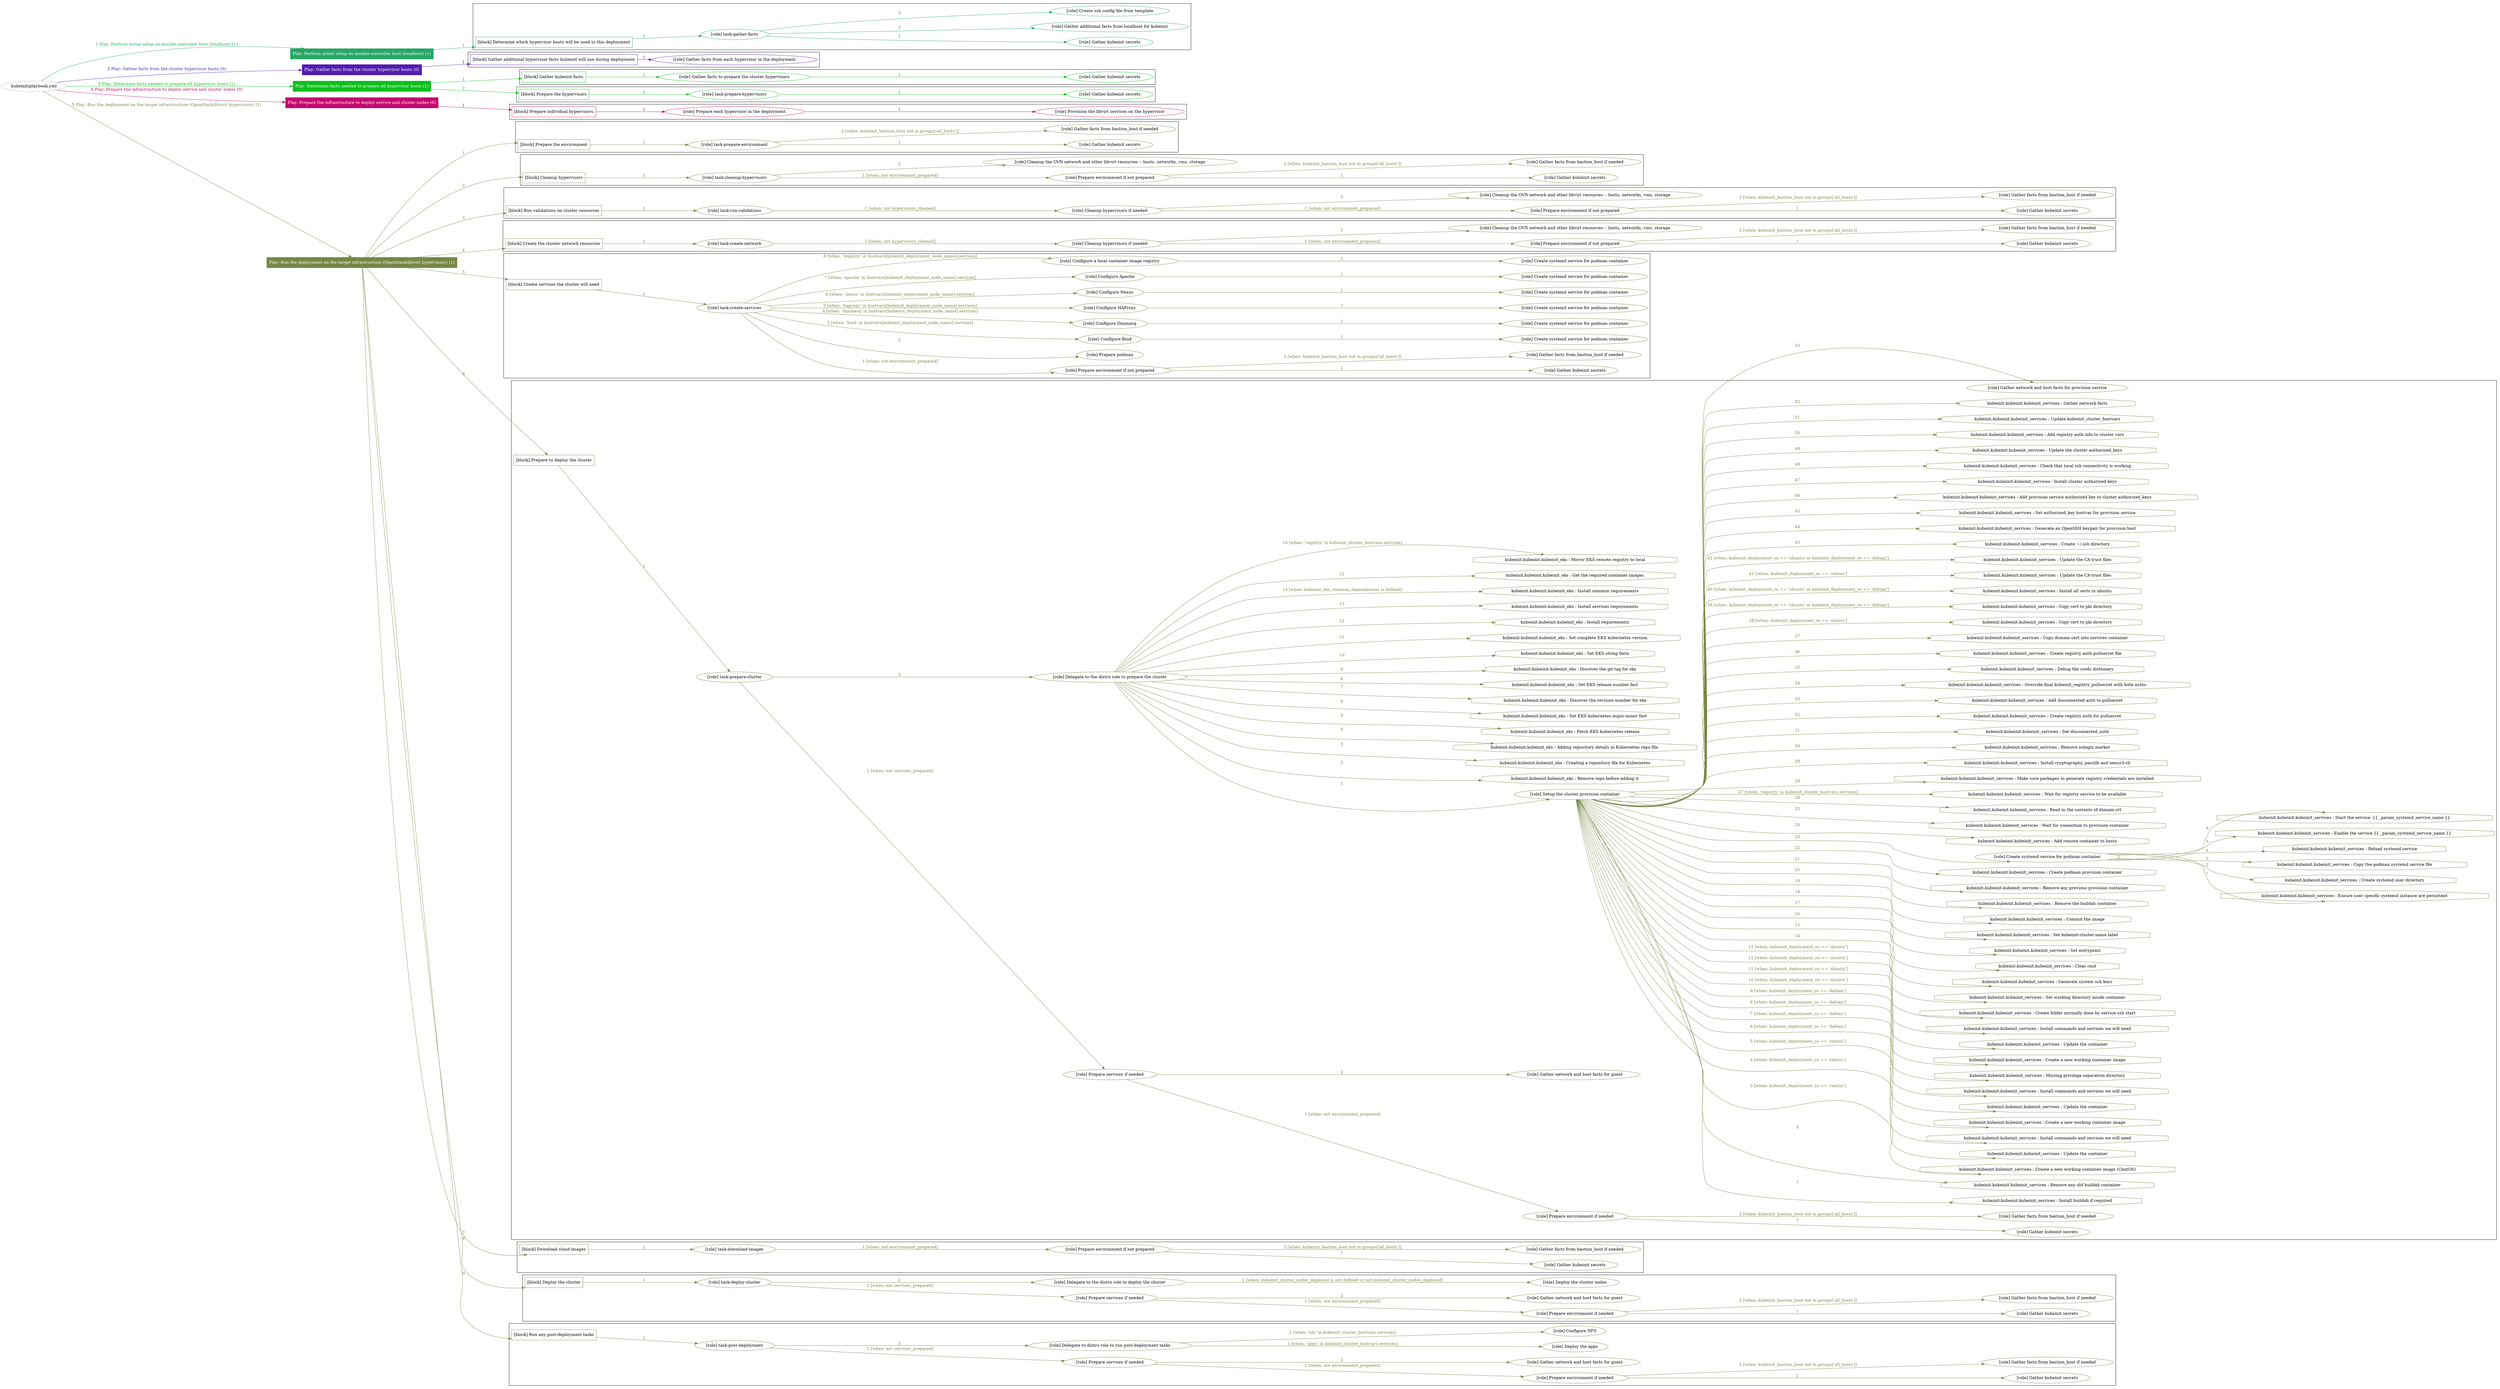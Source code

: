 digraph {
	graph [concentrate=true ordering=in rankdir=LR ratio=fill]
	edge [esep=5 sep=10]
	"kubeinit/playbook.yml" [URL="/home/runner/work/kubeinit/kubeinit/kubeinit/playbook.yml" id=playbook_b71a3bcf style=dotted]
	"kubeinit/playbook.yml" -> play_3570445e [label="1 Play: Perform initial setup on ansible-controller host (localhost) (1)" color="#25a764" fontcolor="#25a764" id=edge_play_3570445e labeltooltip="1 Play: Perform initial setup on ansible-controller host (localhost) (1)" tooltip="1 Play: Perform initial setup on ansible-controller host (localhost) (1)"]
	subgraph "Play: Perform initial setup on ansible-controller host (localhost) (1)" {
		play_3570445e [label="Play: Perform initial setup on ansible-controller host (localhost) (1)" URL="/home/runner/work/kubeinit/kubeinit/kubeinit/playbook.yml" color="#25a764" fontcolor="#ffffff" id=play_3570445e shape=box style=filled tooltip=localhost]
		play_3570445e -> block_2b6f6718 [label=1 color="#25a764" fontcolor="#25a764" id=edge_block_2b6f6718 labeltooltip=1 tooltip=1]
		subgraph cluster_block_2b6f6718 {
			block_2b6f6718 [label="[block] Determine which hypervisor hosts will be used in this deployment" URL="/home/runner/work/kubeinit/kubeinit/kubeinit/playbook.yml" color="#25a764" id=block_2b6f6718 labeltooltip="Determine which hypervisor hosts will be used in this deployment" shape=box tooltip="Determine which hypervisor hosts will be used in this deployment"]
			block_2b6f6718 -> role_99eb338b [label="1 " color="#25a764" fontcolor="#25a764" id=edge_role_99eb338b labeltooltip="1 " tooltip="1 "]
			subgraph "task-gather-facts" {
				role_99eb338b [label="[role] task-gather-facts" URL="/home/runner/work/kubeinit/kubeinit/kubeinit/playbook.yml" color="#25a764" id=role_99eb338b tooltip="task-gather-facts"]
				role_99eb338b -> role_aa6db2ae [label="1 " color="#25a764" fontcolor="#25a764" id=edge_role_aa6db2ae labeltooltip="1 " tooltip="1 "]
				subgraph "Gather kubeinit secrets" {
					role_aa6db2ae [label="[role] Gather kubeinit secrets" URL="/home/runner/.ansible/collections/ansible_collections/kubeinit/kubeinit/roles/kubeinit_prepare/tasks/build_hypervisors_group.yml" color="#25a764" id=role_aa6db2ae tooltip="Gather kubeinit secrets"]
				}
				role_99eb338b -> role_df759303 [label="2 " color="#25a764" fontcolor="#25a764" id=edge_role_df759303 labeltooltip="2 " tooltip="2 "]
				subgraph "Gather additional facts from localhost for kubeinit" {
					role_df759303 [label="[role] Gather additional facts from localhost for kubeinit" URL="/home/runner/.ansible/collections/ansible_collections/kubeinit/kubeinit/roles/kubeinit_prepare/tasks/build_hypervisors_group.yml" color="#25a764" id=role_df759303 tooltip="Gather additional facts from localhost for kubeinit"]
				}
				role_99eb338b -> role_4034bde4 [label="3 " color="#25a764" fontcolor="#25a764" id=edge_role_4034bde4 labeltooltip="3 " tooltip="3 "]
				subgraph "Create ssh config file from template" {
					role_4034bde4 [label="[role] Create ssh config file from template" URL="/home/runner/.ansible/collections/ansible_collections/kubeinit/kubeinit/roles/kubeinit_prepare/tasks/build_hypervisors_group.yml" color="#25a764" id=role_4034bde4 tooltip="Create ssh config file from template"]
				}
			}
		}
	}
	"kubeinit/playbook.yml" -> play_9ade9582 [label="2 Play: Gather facts from the cluster hypervisor hosts (0)" color="#521cb0" fontcolor="#521cb0" id=edge_play_9ade9582 labeltooltip="2 Play: Gather facts from the cluster hypervisor hosts (0)" tooltip="2 Play: Gather facts from the cluster hypervisor hosts (0)"]
	subgraph "Play: Gather facts from the cluster hypervisor hosts (0)" {
		play_9ade9582 [label="Play: Gather facts from the cluster hypervisor hosts (0)" URL="/home/runner/work/kubeinit/kubeinit/kubeinit/playbook.yml" color="#521cb0" fontcolor="#ffffff" id=play_9ade9582 shape=box style=filled tooltip="Play: Gather facts from the cluster hypervisor hosts (0)"]
		play_9ade9582 -> block_a0938f33 [label=1 color="#521cb0" fontcolor="#521cb0" id=edge_block_a0938f33 labeltooltip=1 tooltip=1]
		subgraph cluster_block_a0938f33 {
			block_a0938f33 [label="[block] Gather additional hypervisor facts kubeinit will use during deployment" URL="/home/runner/work/kubeinit/kubeinit/kubeinit/playbook.yml" color="#521cb0" id=block_a0938f33 labeltooltip="Gather additional hypervisor facts kubeinit will use during deployment" shape=box tooltip="Gather additional hypervisor facts kubeinit will use during deployment"]
			block_a0938f33 -> role_8e600cac [label="1 " color="#521cb0" fontcolor="#521cb0" id=edge_role_8e600cac labeltooltip="1 " tooltip="1 "]
			subgraph "Gather facts from each hypervisor in the deployment" {
				role_8e600cac [label="[role] Gather facts from each hypervisor in the deployment" URL="/home/runner/work/kubeinit/kubeinit/kubeinit/playbook.yml" color="#521cb0" id=role_8e600cac tooltip="Gather facts from each hypervisor in the deployment"]
			}
		}
	}
	"kubeinit/playbook.yml" -> play_588433aa [label="3 Play: Determine facts needed to prepare all hypervisor hosts (1)" color="#0cc01b" fontcolor="#0cc01b" id=edge_play_588433aa labeltooltip="3 Play: Determine facts needed to prepare all hypervisor hosts (1)" tooltip="3 Play: Determine facts needed to prepare all hypervisor hosts (1)"]
	subgraph "Play: Determine facts needed to prepare all hypervisor hosts (1)" {
		play_588433aa [label="Play: Determine facts needed to prepare all hypervisor hosts (1)" URL="/home/runner/work/kubeinit/kubeinit/kubeinit/playbook.yml" color="#0cc01b" fontcolor="#ffffff" id=play_588433aa shape=box style=filled tooltip=localhost]
		play_588433aa -> block_0c49d57c [label=1 color="#0cc01b" fontcolor="#0cc01b" id=edge_block_0c49d57c labeltooltip=1 tooltip=1]
		subgraph cluster_block_0c49d57c {
			block_0c49d57c [label="[block] Gather kubeinit facts" URL="/home/runner/work/kubeinit/kubeinit/kubeinit/playbook.yml" color="#0cc01b" id=block_0c49d57c labeltooltip="Gather kubeinit facts" shape=box tooltip="Gather kubeinit facts"]
			block_0c49d57c -> role_971abee6 [label="1 " color="#0cc01b" fontcolor="#0cc01b" id=edge_role_971abee6 labeltooltip="1 " tooltip="1 "]
			subgraph "Gather facts to prepare the cluster hypervisors" {
				role_971abee6 [label="[role] Gather facts to prepare the cluster hypervisors" URL="/home/runner/work/kubeinit/kubeinit/kubeinit/playbook.yml" color="#0cc01b" id=role_971abee6 tooltip="Gather facts to prepare the cluster hypervisors"]
				role_971abee6 -> role_81f24eba [label="1 " color="#0cc01b" fontcolor="#0cc01b" id=edge_role_81f24eba labeltooltip="1 " tooltip="1 "]
				subgraph "Gather kubeinit secrets" {
					role_81f24eba [label="[role] Gather kubeinit secrets" URL="/home/runner/.ansible/collections/ansible_collections/kubeinit/kubeinit/roles/kubeinit_prepare/tasks/gather_kubeinit_facts.yml" color="#0cc01b" id=role_81f24eba tooltip="Gather kubeinit secrets"]
				}
			}
		}
		play_588433aa -> block_fda1ec62 [label=2 color="#0cc01b" fontcolor="#0cc01b" id=edge_block_fda1ec62 labeltooltip=2 tooltip=2]
		subgraph cluster_block_fda1ec62 {
			block_fda1ec62 [label="[block] Prepare the hypervisors" URL="/home/runner/work/kubeinit/kubeinit/kubeinit/playbook.yml" color="#0cc01b" id=block_fda1ec62 labeltooltip="Prepare the hypervisors" shape=box tooltip="Prepare the hypervisors"]
			block_fda1ec62 -> role_3a1dd02f [label="1 " color="#0cc01b" fontcolor="#0cc01b" id=edge_role_3a1dd02f labeltooltip="1 " tooltip="1 "]
			subgraph "task-prepare-hypervisors" {
				role_3a1dd02f [label="[role] task-prepare-hypervisors" URL="/home/runner/work/kubeinit/kubeinit/kubeinit/playbook.yml" color="#0cc01b" id=role_3a1dd02f tooltip="task-prepare-hypervisors"]
				role_3a1dd02f -> role_7ca129ee [label="1 " color="#0cc01b" fontcolor="#0cc01b" id=edge_role_7ca129ee labeltooltip="1 " tooltip="1 "]
				subgraph "Gather kubeinit secrets" {
					role_7ca129ee [label="[role] Gather kubeinit secrets" URL="/home/runner/.ansible/collections/ansible_collections/kubeinit/kubeinit/roles/kubeinit_prepare/tasks/gather_kubeinit_facts.yml" color="#0cc01b" id=role_7ca129ee tooltip="Gather kubeinit secrets"]
				}
			}
		}
	}
	"kubeinit/playbook.yml" -> play_03f07012 [label="4 Play: Prepare the infrastructure to deploy service and cluster nodes (0)" color="#c4086e" fontcolor="#c4086e" id=edge_play_03f07012 labeltooltip="4 Play: Prepare the infrastructure to deploy service and cluster nodes (0)" tooltip="4 Play: Prepare the infrastructure to deploy service and cluster nodes (0)"]
	subgraph "Play: Prepare the infrastructure to deploy service and cluster nodes (0)" {
		play_03f07012 [label="Play: Prepare the infrastructure to deploy service and cluster nodes (0)" URL="/home/runner/work/kubeinit/kubeinit/kubeinit/playbook.yml" color="#c4086e" fontcolor="#ffffff" id=play_03f07012 shape=box style=filled tooltip="Play: Prepare the infrastructure to deploy service and cluster nodes (0)"]
		play_03f07012 -> block_f52c17b3 [label=1 color="#c4086e" fontcolor="#c4086e" id=edge_block_f52c17b3 labeltooltip=1 tooltip=1]
		subgraph cluster_block_f52c17b3 {
			block_f52c17b3 [label="[block] Prepare individual hypervisors" URL="/home/runner/work/kubeinit/kubeinit/kubeinit/playbook.yml" color="#c4086e" id=block_f52c17b3 labeltooltip="Prepare individual hypervisors" shape=box tooltip="Prepare individual hypervisors"]
			block_f52c17b3 -> role_edce0685 [label="1 " color="#c4086e" fontcolor="#c4086e" id=edge_role_edce0685 labeltooltip="1 " tooltip="1 "]
			subgraph "Prepare each hypervisor in the deployment" {
				role_edce0685 [label="[role] Prepare each hypervisor in the deployment" URL="/home/runner/work/kubeinit/kubeinit/kubeinit/playbook.yml" color="#c4086e" id=role_edce0685 tooltip="Prepare each hypervisor in the deployment"]
				role_edce0685 -> role_e9f1cc8a [label="1 " color="#c4086e" fontcolor="#c4086e" id=edge_role_e9f1cc8a labeltooltip="1 " tooltip="1 "]
				subgraph "Provision the libvirt services on the hypervisor" {
					role_e9f1cc8a [label="[role] Provision the libvirt services on the hypervisor" URL="/home/runner/.ansible/collections/ansible_collections/kubeinit/kubeinit/roles/kubeinit_prepare/tasks/prepare_hypervisor.yml" color="#c4086e" id=role_e9f1cc8a tooltip="Provision the libvirt services on the hypervisor"]
				}
			}
		}
	}
	"kubeinit/playbook.yml" -> play_faad62d4 [label="5 Play: Run the deployment on the target infrastructure (OpenStack/libvirt hypervisors) (1)" color="#768745" fontcolor="#768745" id=edge_play_faad62d4 labeltooltip="5 Play: Run the deployment on the target infrastructure (OpenStack/libvirt hypervisors) (1)" tooltip="5 Play: Run the deployment on the target infrastructure (OpenStack/libvirt hypervisors) (1)"]
	subgraph "Play: Run the deployment on the target infrastructure (OpenStack/libvirt hypervisors) (1)" {
		play_faad62d4 [label="Play: Run the deployment on the target infrastructure (OpenStack/libvirt hypervisors) (1)" URL="/home/runner/work/kubeinit/kubeinit/kubeinit/playbook.yml" color="#768745" fontcolor="#ffffff" id=play_faad62d4 shape=box style=filled tooltip=localhost]
		play_faad62d4 -> block_8f9d5d5d [label=1 color="#768745" fontcolor="#768745" id=edge_block_8f9d5d5d labeltooltip=1 tooltip=1]
		subgraph cluster_block_8f9d5d5d {
			block_8f9d5d5d [label="[block] Prepare the environment" URL="/home/runner/work/kubeinit/kubeinit/kubeinit/playbook.yml" color="#768745" id=block_8f9d5d5d labeltooltip="Prepare the environment" shape=box tooltip="Prepare the environment"]
			block_8f9d5d5d -> role_12997ced [label="1 " color="#768745" fontcolor="#768745" id=edge_role_12997ced labeltooltip="1 " tooltip="1 "]
			subgraph "task-prepare-environment" {
				role_12997ced [label="[role] task-prepare-environment" URL="/home/runner/work/kubeinit/kubeinit/kubeinit/playbook.yml" color="#768745" id=role_12997ced tooltip="task-prepare-environment"]
				role_12997ced -> role_f736fec6 [label="1 " color="#768745" fontcolor="#768745" id=edge_role_f736fec6 labeltooltip="1 " tooltip="1 "]
				subgraph "Gather kubeinit secrets" {
					role_f736fec6 [label="[role] Gather kubeinit secrets" URL="/home/runner/.ansible/collections/ansible_collections/kubeinit/kubeinit/roles/kubeinit_prepare/tasks/gather_kubeinit_facts.yml" color="#768745" id=role_f736fec6 tooltip="Gather kubeinit secrets"]
				}
				role_12997ced -> role_ce34f067 [label="2 [when: kubeinit_bastion_host not in groups['all_hosts']]" color="#768745" fontcolor="#768745" id=edge_role_ce34f067 labeltooltip="2 [when: kubeinit_bastion_host not in groups['all_hosts']]" tooltip="2 [when: kubeinit_bastion_host not in groups['all_hosts']]"]
				subgraph "Gather facts from bastion_host if needed" {
					role_ce34f067 [label="[role] Gather facts from bastion_host if needed" URL="/home/runner/.ansible/collections/ansible_collections/kubeinit/kubeinit/roles/kubeinit_prepare/tasks/main.yml" color="#768745" id=role_ce34f067 tooltip="Gather facts from bastion_host if needed"]
				}
			}
		}
		play_faad62d4 -> block_bc43f74b [label=2 color="#768745" fontcolor="#768745" id=edge_block_bc43f74b labeltooltip=2 tooltip=2]
		subgraph cluster_block_bc43f74b {
			block_bc43f74b [label="[block] Cleanup hypervisors" URL="/home/runner/work/kubeinit/kubeinit/kubeinit/playbook.yml" color="#768745" id=block_bc43f74b labeltooltip="Cleanup hypervisors" shape=box tooltip="Cleanup hypervisors"]
			block_bc43f74b -> role_83811406 [label="1 " color="#768745" fontcolor="#768745" id=edge_role_83811406 labeltooltip="1 " tooltip="1 "]
			subgraph "task-cleanup-hypervisors" {
				role_83811406 [label="[role] task-cleanup-hypervisors" URL="/home/runner/work/kubeinit/kubeinit/kubeinit/playbook.yml" color="#768745" id=role_83811406 tooltip="task-cleanup-hypervisors"]
				role_83811406 -> role_e022b2ef [label="1 [when: not environment_prepared]" color="#768745" fontcolor="#768745" id=edge_role_e022b2ef labeltooltip="1 [when: not environment_prepared]" tooltip="1 [when: not environment_prepared]"]
				subgraph "Prepare environment if not prepared" {
					role_e022b2ef [label="[role] Prepare environment if not prepared" URL="/home/runner/.ansible/collections/ansible_collections/kubeinit/kubeinit/roles/kubeinit_libvirt/tasks/cleanup_hypervisors.yml" color="#768745" id=role_e022b2ef tooltip="Prepare environment if not prepared"]
					role_e022b2ef -> role_580250ab [label="1 " color="#768745" fontcolor="#768745" id=edge_role_580250ab labeltooltip="1 " tooltip="1 "]
					subgraph "Gather kubeinit secrets" {
						role_580250ab [label="[role] Gather kubeinit secrets" URL="/home/runner/.ansible/collections/ansible_collections/kubeinit/kubeinit/roles/kubeinit_prepare/tasks/gather_kubeinit_facts.yml" color="#768745" id=role_580250ab tooltip="Gather kubeinit secrets"]
					}
					role_e022b2ef -> role_c3128617 [label="2 [when: kubeinit_bastion_host not in groups['all_hosts']]" color="#768745" fontcolor="#768745" id=edge_role_c3128617 labeltooltip="2 [when: kubeinit_bastion_host not in groups['all_hosts']]" tooltip="2 [when: kubeinit_bastion_host not in groups['all_hosts']]"]
					subgraph "Gather facts from bastion_host if needed" {
						role_c3128617 [label="[role] Gather facts from bastion_host if needed" URL="/home/runner/.ansible/collections/ansible_collections/kubeinit/kubeinit/roles/kubeinit_prepare/tasks/main.yml" color="#768745" id=role_c3128617 tooltip="Gather facts from bastion_host if needed"]
					}
				}
				role_83811406 -> role_a53c4c02 [label="2 " color="#768745" fontcolor="#768745" id=edge_role_a53c4c02 labeltooltip="2 " tooltip="2 "]
				subgraph "Cleanup the OVN network and other libvirt resources -- hosts, networks, vms, storage" {
					role_a53c4c02 [label="[role] Cleanup the OVN network and other libvirt resources -- hosts, networks, vms, storage" URL="/home/runner/.ansible/collections/ansible_collections/kubeinit/kubeinit/roles/kubeinit_libvirt/tasks/cleanup_hypervisors.yml" color="#768745" id=role_a53c4c02 tooltip="Cleanup the OVN network and other libvirt resources -- hosts, networks, vms, storage"]
				}
			}
		}
		play_faad62d4 -> block_a27a00ae [label=3 color="#768745" fontcolor="#768745" id=edge_block_a27a00ae labeltooltip=3 tooltip=3]
		subgraph cluster_block_a27a00ae {
			block_a27a00ae [label="[block] Run validations on cluster resources" URL="/home/runner/work/kubeinit/kubeinit/kubeinit/playbook.yml" color="#768745" id=block_a27a00ae labeltooltip="Run validations on cluster resources" shape=box tooltip="Run validations on cluster resources"]
			block_a27a00ae -> role_a50c52bf [label="1 " color="#768745" fontcolor="#768745" id=edge_role_a50c52bf labeltooltip="1 " tooltip="1 "]
			subgraph "task-run-validations" {
				role_a50c52bf [label="[role] task-run-validations" URL="/home/runner/work/kubeinit/kubeinit/kubeinit/playbook.yml" color="#768745" id=role_a50c52bf tooltip="task-run-validations"]
				role_a50c52bf -> role_cf3d258d [label="1 [when: not hypervisors_cleaned]" color="#768745" fontcolor="#768745" id=edge_role_cf3d258d labeltooltip="1 [when: not hypervisors_cleaned]" tooltip="1 [when: not hypervisors_cleaned]"]
				subgraph "Cleanup hypervisors if needed" {
					role_cf3d258d [label="[role] Cleanup hypervisors if needed" URL="/home/runner/.ansible/collections/ansible_collections/kubeinit/kubeinit/roles/kubeinit_validations/tasks/main.yml" color="#768745" id=role_cf3d258d tooltip="Cleanup hypervisors if needed"]
					role_cf3d258d -> role_147cd505 [label="1 [when: not environment_prepared]" color="#768745" fontcolor="#768745" id=edge_role_147cd505 labeltooltip="1 [when: not environment_prepared]" tooltip="1 [when: not environment_prepared]"]
					subgraph "Prepare environment if not prepared" {
						role_147cd505 [label="[role] Prepare environment if not prepared" URL="/home/runner/.ansible/collections/ansible_collections/kubeinit/kubeinit/roles/kubeinit_libvirt/tasks/cleanup_hypervisors.yml" color="#768745" id=role_147cd505 tooltip="Prepare environment if not prepared"]
						role_147cd505 -> role_be80ae61 [label="1 " color="#768745" fontcolor="#768745" id=edge_role_be80ae61 labeltooltip="1 " tooltip="1 "]
						subgraph "Gather kubeinit secrets" {
							role_be80ae61 [label="[role] Gather kubeinit secrets" URL="/home/runner/.ansible/collections/ansible_collections/kubeinit/kubeinit/roles/kubeinit_prepare/tasks/gather_kubeinit_facts.yml" color="#768745" id=role_be80ae61 tooltip="Gather kubeinit secrets"]
						}
						role_147cd505 -> role_5a1fc1a2 [label="2 [when: kubeinit_bastion_host not in groups['all_hosts']]" color="#768745" fontcolor="#768745" id=edge_role_5a1fc1a2 labeltooltip="2 [when: kubeinit_bastion_host not in groups['all_hosts']]" tooltip="2 [when: kubeinit_bastion_host not in groups['all_hosts']]"]
						subgraph "Gather facts from bastion_host if needed" {
							role_5a1fc1a2 [label="[role] Gather facts from bastion_host if needed" URL="/home/runner/.ansible/collections/ansible_collections/kubeinit/kubeinit/roles/kubeinit_prepare/tasks/main.yml" color="#768745" id=role_5a1fc1a2 tooltip="Gather facts from bastion_host if needed"]
						}
					}
					role_cf3d258d -> role_2d4c64e6 [label="2 " color="#768745" fontcolor="#768745" id=edge_role_2d4c64e6 labeltooltip="2 " tooltip="2 "]
					subgraph "Cleanup the OVN network and other libvirt resources -- hosts, networks, vms, storage" {
						role_2d4c64e6 [label="[role] Cleanup the OVN network and other libvirt resources -- hosts, networks, vms, storage" URL="/home/runner/.ansible/collections/ansible_collections/kubeinit/kubeinit/roles/kubeinit_libvirt/tasks/cleanup_hypervisors.yml" color="#768745" id=role_2d4c64e6 tooltip="Cleanup the OVN network and other libvirt resources -- hosts, networks, vms, storage"]
					}
				}
			}
		}
		play_faad62d4 -> block_32e74725 [label=4 color="#768745" fontcolor="#768745" id=edge_block_32e74725 labeltooltip=4 tooltip=4]
		subgraph cluster_block_32e74725 {
			block_32e74725 [label="[block] Create the cluster network resources" URL="/home/runner/work/kubeinit/kubeinit/kubeinit/playbook.yml" color="#768745" id=block_32e74725 labeltooltip="Create the cluster network resources" shape=box tooltip="Create the cluster network resources"]
			block_32e74725 -> role_bcb801f4 [label="1 " color="#768745" fontcolor="#768745" id=edge_role_bcb801f4 labeltooltip="1 " tooltip="1 "]
			subgraph "task-create-network" {
				role_bcb801f4 [label="[role] task-create-network" URL="/home/runner/work/kubeinit/kubeinit/kubeinit/playbook.yml" color="#768745" id=role_bcb801f4 tooltip="task-create-network"]
				role_bcb801f4 -> role_27d713d3 [label="1 [when: not hypervisors_cleaned]" color="#768745" fontcolor="#768745" id=edge_role_27d713d3 labeltooltip="1 [when: not hypervisors_cleaned]" tooltip="1 [when: not hypervisors_cleaned]"]
				subgraph "Cleanup hypervisors if needed" {
					role_27d713d3 [label="[role] Cleanup hypervisors if needed" URL="/home/runner/.ansible/collections/ansible_collections/kubeinit/kubeinit/roles/kubeinit_libvirt/tasks/create_network.yml" color="#768745" id=role_27d713d3 tooltip="Cleanup hypervisors if needed"]
					role_27d713d3 -> role_569e5aa4 [label="1 [when: not environment_prepared]" color="#768745" fontcolor="#768745" id=edge_role_569e5aa4 labeltooltip="1 [when: not environment_prepared]" tooltip="1 [when: not environment_prepared]"]
					subgraph "Prepare environment if not prepared" {
						role_569e5aa4 [label="[role] Prepare environment if not prepared" URL="/home/runner/.ansible/collections/ansible_collections/kubeinit/kubeinit/roles/kubeinit_libvirt/tasks/cleanup_hypervisors.yml" color="#768745" id=role_569e5aa4 tooltip="Prepare environment if not prepared"]
						role_569e5aa4 -> role_cfaf3793 [label="1 " color="#768745" fontcolor="#768745" id=edge_role_cfaf3793 labeltooltip="1 " tooltip="1 "]
						subgraph "Gather kubeinit secrets" {
							role_cfaf3793 [label="[role] Gather kubeinit secrets" URL="/home/runner/.ansible/collections/ansible_collections/kubeinit/kubeinit/roles/kubeinit_prepare/tasks/gather_kubeinit_facts.yml" color="#768745" id=role_cfaf3793 tooltip="Gather kubeinit secrets"]
						}
						role_569e5aa4 -> role_027af8a0 [label="2 [when: kubeinit_bastion_host not in groups['all_hosts']]" color="#768745" fontcolor="#768745" id=edge_role_027af8a0 labeltooltip="2 [when: kubeinit_bastion_host not in groups['all_hosts']]" tooltip="2 [when: kubeinit_bastion_host not in groups['all_hosts']]"]
						subgraph "Gather facts from bastion_host if needed" {
							role_027af8a0 [label="[role] Gather facts from bastion_host if needed" URL="/home/runner/.ansible/collections/ansible_collections/kubeinit/kubeinit/roles/kubeinit_prepare/tasks/main.yml" color="#768745" id=role_027af8a0 tooltip="Gather facts from bastion_host if needed"]
						}
					}
					role_27d713d3 -> role_7d0091e8 [label="2 " color="#768745" fontcolor="#768745" id=edge_role_7d0091e8 labeltooltip="2 " tooltip="2 "]
					subgraph "Cleanup the OVN network and other libvirt resources -- hosts, networks, vms, storage" {
						role_7d0091e8 [label="[role] Cleanup the OVN network and other libvirt resources -- hosts, networks, vms, storage" URL="/home/runner/.ansible/collections/ansible_collections/kubeinit/kubeinit/roles/kubeinit_libvirt/tasks/cleanup_hypervisors.yml" color="#768745" id=role_7d0091e8 tooltip="Cleanup the OVN network and other libvirt resources -- hosts, networks, vms, storage"]
					}
				}
			}
		}
		play_faad62d4 -> block_0b3abbda [label=5 color="#768745" fontcolor="#768745" id=edge_block_0b3abbda labeltooltip=5 tooltip=5]
		subgraph cluster_block_0b3abbda {
			block_0b3abbda [label="[block] Create services the cluster will need" URL="/home/runner/work/kubeinit/kubeinit/kubeinit/playbook.yml" color="#768745" id=block_0b3abbda labeltooltip="Create services the cluster will need" shape=box tooltip="Create services the cluster will need"]
			block_0b3abbda -> role_f24ba127 [label="1 " color="#768745" fontcolor="#768745" id=edge_role_f24ba127 labeltooltip="1 " tooltip="1 "]
			subgraph "task-create-services" {
				role_f24ba127 [label="[role] task-create-services" URL="/home/runner/work/kubeinit/kubeinit/kubeinit/playbook.yml" color="#768745" id=role_f24ba127 tooltip="task-create-services"]
				role_f24ba127 -> role_e1b966b2 [label="1 [when: not environment_prepared]" color="#768745" fontcolor="#768745" id=edge_role_e1b966b2 labeltooltip="1 [when: not environment_prepared]" tooltip="1 [when: not environment_prepared]"]
				subgraph "Prepare environment if not prepared" {
					role_e1b966b2 [label="[role] Prepare environment if not prepared" URL="/home/runner/.ansible/collections/ansible_collections/kubeinit/kubeinit/roles/kubeinit_services/tasks/main.yml" color="#768745" id=role_e1b966b2 tooltip="Prepare environment if not prepared"]
					role_e1b966b2 -> role_0179ab4b [label="1 " color="#768745" fontcolor="#768745" id=edge_role_0179ab4b labeltooltip="1 " tooltip="1 "]
					subgraph "Gather kubeinit secrets" {
						role_0179ab4b [label="[role] Gather kubeinit secrets" URL="/home/runner/.ansible/collections/ansible_collections/kubeinit/kubeinit/roles/kubeinit_prepare/tasks/gather_kubeinit_facts.yml" color="#768745" id=role_0179ab4b tooltip="Gather kubeinit secrets"]
					}
					role_e1b966b2 -> role_d8d4500b [label="2 [when: kubeinit_bastion_host not in groups['all_hosts']]" color="#768745" fontcolor="#768745" id=edge_role_d8d4500b labeltooltip="2 [when: kubeinit_bastion_host not in groups['all_hosts']]" tooltip="2 [when: kubeinit_bastion_host not in groups['all_hosts']]"]
					subgraph "Gather facts from bastion_host if needed" {
						role_d8d4500b [label="[role] Gather facts from bastion_host if needed" URL="/home/runner/.ansible/collections/ansible_collections/kubeinit/kubeinit/roles/kubeinit_prepare/tasks/main.yml" color="#768745" id=role_d8d4500b tooltip="Gather facts from bastion_host if needed"]
					}
				}
				role_f24ba127 -> role_8b85feed [label="2 " color="#768745" fontcolor="#768745" id=edge_role_8b85feed labeltooltip="2 " tooltip="2 "]
				subgraph "Prepare podman" {
					role_8b85feed [label="[role] Prepare podman" URL="/home/runner/.ansible/collections/ansible_collections/kubeinit/kubeinit/roles/kubeinit_services/tasks/00_create_service_pod.yml" color="#768745" id=role_8b85feed tooltip="Prepare podman"]
				}
				role_f24ba127 -> role_99517deb [label="3 [when: 'bind' in hostvars[kubeinit_deployment_node_name].services]" color="#768745" fontcolor="#768745" id=edge_role_99517deb labeltooltip="3 [when: 'bind' in hostvars[kubeinit_deployment_node_name].services]" tooltip="3 [when: 'bind' in hostvars[kubeinit_deployment_node_name].services]"]
				subgraph "Configure Bind" {
					role_99517deb [label="[role] Configure Bind" URL="/home/runner/.ansible/collections/ansible_collections/kubeinit/kubeinit/roles/kubeinit_services/tasks/start_services_containers.yml" color="#768745" id=role_99517deb tooltip="Configure Bind"]
					role_99517deb -> role_46c00999 [label="1 " color="#768745" fontcolor="#768745" id=edge_role_46c00999 labeltooltip="1 " tooltip="1 "]
					subgraph "Create systemd service for podman container" {
						role_46c00999 [label="[role] Create systemd service for podman container" URL="/home/runner/.ansible/collections/ansible_collections/kubeinit/kubeinit/roles/kubeinit_bind/tasks/main.yml" color="#768745" id=role_46c00999 tooltip="Create systemd service for podman container"]
					}
				}
				role_f24ba127 -> role_e063e705 [label="4 [when: 'dnsmasq' in hostvars[kubeinit_deployment_node_name].services]" color="#768745" fontcolor="#768745" id=edge_role_e063e705 labeltooltip="4 [when: 'dnsmasq' in hostvars[kubeinit_deployment_node_name].services]" tooltip="4 [when: 'dnsmasq' in hostvars[kubeinit_deployment_node_name].services]"]
				subgraph "Configure Dnsmasq" {
					role_e063e705 [label="[role] Configure Dnsmasq" URL="/home/runner/.ansible/collections/ansible_collections/kubeinit/kubeinit/roles/kubeinit_services/tasks/start_services_containers.yml" color="#768745" id=role_e063e705 tooltip="Configure Dnsmasq"]
					role_e063e705 -> role_a81aee21 [label="1 " color="#768745" fontcolor="#768745" id=edge_role_a81aee21 labeltooltip="1 " tooltip="1 "]
					subgraph "Create systemd service for podman container" {
						role_a81aee21 [label="[role] Create systemd service for podman container" URL="/home/runner/.ansible/collections/ansible_collections/kubeinit/kubeinit/roles/kubeinit_dnsmasq/tasks/main.yml" color="#768745" id=role_a81aee21 tooltip="Create systemd service for podman container"]
					}
				}
				role_f24ba127 -> role_220b8bd7 [label="5 [when: 'haproxy' in hostvars[kubeinit_deployment_node_name].services]" color="#768745" fontcolor="#768745" id=edge_role_220b8bd7 labeltooltip="5 [when: 'haproxy' in hostvars[kubeinit_deployment_node_name].services]" tooltip="5 [when: 'haproxy' in hostvars[kubeinit_deployment_node_name].services]"]
				subgraph "Configure HAProxy" {
					role_220b8bd7 [label="[role] Configure HAProxy" URL="/home/runner/.ansible/collections/ansible_collections/kubeinit/kubeinit/roles/kubeinit_services/tasks/start_services_containers.yml" color="#768745" id=role_220b8bd7 tooltip="Configure HAProxy"]
					role_220b8bd7 -> role_899ac325 [label="1 " color="#768745" fontcolor="#768745" id=edge_role_899ac325 labeltooltip="1 " tooltip="1 "]
					subgraph "Create systemd service for podman container" {
						role_899ac325 [label="[role] Create systemd service for podman container" URL="/home/runner/.ansible/collections/ansible_collections/kubeinit/kubeinit/roles/kubeinit_haproxy/tasks/main.yml" color="#768745" id=role_899ac325 tooltip="Create systemd service for podman container"]
					}
				}
				role_f24ba127 -> role_96bdae81 [label="6 [when: 'nexus' in hostvars[kubeinit_deployment_node_name].services]" color="#768745" fontcolor="#768745" id=edge_role_96bdae81 labeltooltip="6 [when: 'nexus' in hostvars[kubeinit_deployment_node_name].services]" tooltip="6 [when: 'nexus' in hostvars[kubeinit_deployment_node_name].services]"]
				subgraph "Configure Nexus" {
					role_96bdae81 [label="[role] Configure Nexus" URL="/home/runner/.ansible/collections/ansible_collections/kubeinit/kubeinit/roles/kubeinit_services/tasks/start_services_containers.yml" color="#768745" id=role_96bdae81 tooltip="Configure Nexus"]
					role_96bdae81 -> role_7a0dbbd8 [label="1 " color="#768745" fontcolor="#768745" id=edge_role_7a0dbbd8 labeltooltip="1 " tooltip="1 "]
					subgraph "Create systemd service for podman container" {
						role_7a0dbbd8 [label="[role] Create systemd service for podman container" URL="/home/runner/.ansible/collections/ansible_collections/kubeinit/kubeinit/roles/kubeinit_nexus/tasks/main.yml" color="#768745" id=role_7a0dbbd8 tooltip="Create systemd service for podman container"]
					}
				}
				role_f24ba127 -> role_c9bc87e1 [label="7 [when: 'apache' in hostvars[kubeinit_deployment_node_name].services]" color="#768745" fontcolor="#768745" id=edge_role_c9bc87e1 labeltooltip="7 [when: 'apache' in hostvars[kubeinit_deployment_node_name].services]" tooltip="7 [when: 'apache' in hostvars[kubeinit_deployment_node_name].services]"]
				subgraph "Configure Apache" {
					role_c9bc87e1 [label="[role] Configure Apache" URL="/home/runner/.ansible/collections/ansible_collections/kubeinit/kubeinit/roles/kubeinit_services/tasks/start_services_containers.yml" color="#768745" id=role_c9bc87e1 tooltip="Configure Apache"]
					role_c9bc87e1 -> role_d03e4f86 [label="1 " color="#768745" fontcolor="#768745" id=edge_role_d03e4f86 labeltooltip="1 " tooltip="1 "]
					subgraph "Create systemd service for podman container" {
						role_d03e4f86 [label="[role] Create systemd service for podman container" URL="/home/runner/.ansible/collections/ansible_collections/kubeinit/kubeinit/roles/kubeinit_apache/tasks/main.yml" color="#768745" id=role_d03e4f86 tooltip="Create systemd service for podman container"]
					}
				}
				role_f24ba127 -> role_0c527581 [label="8 [when: 'registry' in hostvars[kubeinit_deployment_node_name].services]" color="#768745" fontcolor="#768745" id=edge_role_0c527581 labeltooltip="8 [when: 'registry' in hostvars[kubeinit_deployment_node_name].services]" tooltip="8 [when: 'registry' in hostvars[kubeinit_deployment_node_name].services]"]
				subgraph "Configure a local container image registry" {
					role_0c527581 [label="[role] Configure a local container image registry" URL="/home/runner/.ansible/collections/ansible_collections/kubeinit/kubeinit/roles/kubeinit_services/tasks/start_services_containers.yml" color="#768745" id=role_0c527581 tooltip="Configure a local container image registry"]
					role_0c527581 -> role_e10a8fe4 [label="1 " color="#768745" fontcolor="#768745" id=edge_role_e10a8fe4 labeltooltip="1 " tooltip="1 "]
					subgraph "Create systemd service for podman container" {
						role_e10a8fe4 [label="[role] Create systemd service for podman container" URL="/home/runner/.ansible/collections/ansible_collections/kubeinit/kubeinit/roles/kubeinit_registry/tasks/main.yml" color="#768745" id=role_e10a8fe4 tooltip="Create systemd service for podman container"]
					}
				}
			}
		}
		play_faad62d4 -> block_b553718c [label=6 color="#768745" fontcolor="#768745" id=edge_block_b553718c labeltooltip=6 tooltip=6]
		subgraph cluster_block_b553718c {
			block_b553718c [label="[block] Prepare to deploy the cluster" URL="/home/runner/work/kubeinit/kubeinit/kubeinit/playbook.yml" color="#768745" id=block_b553718c labeltooltip="Prepare to deploy the cluster" shape=box tooltip="Prepare to deploy the cluster"]
			block_b553718c -> role_b90a42c3 [label="1 " color="#768745" fontcolor="#768745" id=edge_role_b90a42c3 labeltooltip="1 " tooltip="1 "]
			subgraph "task-prepare-cluster" {
				role_b90a42c3 [label="[role] task-prepare-cluster" URL="/home/runner/work/kubeinit/kubeinit/kubeinit/playbook.yml" color="#768745" id=role_b90a42c3 tooltip="task-prepare-cluster"]
				role_b90a42c3 -> role_b32a861b [label="1 [when: not services_prepared]" color="#768745" fontcolor="#768745" id=edge_role_b32a861b labeltooltip="1 [when: not services_prepared]" tooltip="1 [when: not services_prepared]"]
				subgraph "Prepare services if needed" {
					role_b32a861b [label="[role] Prepare services if needed" URL="/home/runner/.ansible/collections/ansible_collections/kubeinit/kubeinit/roles/kubeinit_prepare/tasks/prepare_cluster.yml" color="#768745" id=role_b32a861b tooltip="Prepare services if needed"]
					role_b32a861b -> role_36540644 [label="1 [when: not environment_prepared]" color="#768745" fontcolor="#768745" id=edge_role_36540644 labeltooltip="1 [when: not environment_prepared]" tooltip="1 [when: not environment_prepared]"]
					subgraph "Prepare environment if needed" {
						role_36540644 [label="[role] Prepare environment if needed" URL="/home/runner/.ansible/collections/ansible_collections/kubeinit/kubeinit/roles/kubeinit_services/tasks/prepare_services.yml" color="#768745" id=role_36540644 tooltip="Prepare environment if needed"]
						role_36540644 -> role_2c499579 [label="1 " color="#768745" fontcolor="#768745" id=edge_role_2c499579 labeltooltip="1 " tooltip="1 "]
						subgraph "Gather kubeinit secrets" {
							role_2c499579 [label="[role] Gather kubeinit secrets" URL="/home/runner/.ansible/collections/ansible_collections/kubeinit/kubeinit/roles/kubeinit_prepare/tasks/gather_kubeinit_facts.yml" color="#768745" id=role_2c499579 tooltip="Gather kubeinit secrets"]
						}
						role_36540644 -> role_0bb4e0dc [label="2 [when: kubeinit_bastion_host not in groups['all_hosts']]" color="#768745" fontcolor="#768745" id=edge_role_0bb4e0dc labeltooltip="2 [when: kubeinit_bastion_host not in groups['all_hosts']]" tooltip="2 [when: kubeinit_bastion_host not in groups['all_hosts']]"]
						subgraph "Gather facts from bastion_host if needed" {
							role_0bb4e0dc [label="[role] Gather facts from bastion_host if needed" URL="/home/runner/.ansible/collections/ansible_collections/kubeinit/kubeinit/roles/kubeinit_prepare/tasks/main.yml" color="#768745" id=role_0bb4e0dc tooltip="Gather facts from bastion_host if needed"]
						}
					}
					role_b32a861b -> role_64845661 [label="2 " color="#768745" fontcolor="#768745" id=edge_role_64845661 labeltooltip="2 " tooltip="2 "]
					subgraph "Gather network and host facts for guest" {
						role_64845661 [label="[role] Gather network and host facts for guest" URL="/home/runner/.ansible/collections/ansible_collections/kubeinit/kubeinit/roles/kubeinit_services/tasks/prepare_services.yml" color="#768745" id=role_64845661 tooltip="Gather network and host facts for guest"]
					}
				}
				role_b90a42c3 -> role_649c5fc4 [label="2 " color="#768745" fontcolor="#768745" id=edge_role_649c5fc4 labeltooltip="2 " tooltip="2 "]
				subgraph "Delegate to the distro role to prepare the cluster" {
					role_649c5fc4 [label="[role] Delegate to the distro role to prepare the cluster" URL="/home/runner/.ansible/collections/ansible_collections/kubeinit/kubeinit/roles/kubeinit_prepare/tasks/prepare_cluster.yml" color="#768745" id=role_649c5fc4 tooltip="Delegate to the distro role to prepare the cluster"]
					role_649c5fc4 -> role_6040b78d [label="1 " color="#768745" fontcolor="#768745" id=edge_role_6040b78d labeltooltip="1 " tooltip="1 "]
					subgraph "Setup the cluster provision container" {
						role_6040b78d [label="[role] Setup the cluster provision container" URL="/home/runner/.ansible/collections/ansible_collections/kubeinit/kubeinit/roles/kubeinit_eks/tasks/prepare_cluster.yml" color="#768745" id=role_6040b78d tooltip="Setup the cluster provision container"]
						task_2635522d [label="kubeinit.kubeinit.kubeinit_services : Install buildah if required" URL="/home/runner/.ansible/collections/ansible_collections/kubeinit/kubeinit/roles/kubeinit_services/tasks/create_provision_container.yml" color="#768745" id=task_2635522d shape=octagon tooltip="kubeinit.kubeinit.kubeinit_services : Install buildah if required"]
						role_6040b78d -> task_2635522d [label="1 " color="#768745" fontcolor="#768745" id=edge_task_2635522d labeltooltip="1 " tooltip="1 "]
						task_93a0b978 [label="kubeinit.kubeinit.kubeinit_services : Remove any old buildah container" URL="/home/runner/.ansible/collections/ansible_collections/kubeinit/kubeinit/roles/kubeinit_services/tasks/create_provision_container.yml" color="#768745" id=task_93a0b978 shape=octagon tooltip="kubeinit.kubeinit.kubeinit_services : Remove any old buildah container"]
						role_6040b78d -> task_93a0b978 [label="2 " color="#768745" fontcolor="#768745" id=edge_task_93a0b978 labeltooltip="2 " tooltip="2 "]
						task_d3eeaa36 [label="kubeinit.kubeinit.kubeinit_services : Create a new working container image (CentOS)" URL="/home/runner/.ansible/collections/ansible_collections/kubeinit/kubeinit/roles/kubeinit_services/tasks/create_provision_container.yml" color="#768745" id=task_d3eeaa36 shape=octagon tooltip="kubeinit.kubeinit.kubeinit_services : Create a new working container image (CentOS)"]
						role_6040b78d -> task_d3eeaa36 [label="3 [when: kubeinit_deployment_os == 'centos']" color="#768745" fontcolor="#768745" id=edge_task_d3eeaa36 labeltooltip="3 [when: kubeinit_deployment_os == 'centos']" tooltip="3 [when: kubeinit_deployment_os == 'centos']"]
						task_03cf0e52 [label="kubeinit.kubeinit.kubeinit_services : Update the container" URL="/home/runner/.ansible/collections/ansible_collections/kubeinit/kubeinit/roles/kubeinit_services/tasks/create_provision_container.yml" color="#768745" id=task_03cf0e52 shape=octagon tooltip="kubeinit.kubeinit.kubeinit_services : Update the container"]
						role_6040b78d -> task_03cf0e52 [label="4 [when: kubeinit_deployment_os == 'centos']" color="#768745" fontcolor="#768745" id=edge_task_03cf0e52 labeltooltip="4 [when: kubeinit_deployment_os == 'centos']" tooltip="4 [when: kubeinit_deployment_os == 'centos']"]
						task_aeef5439 [label="kubeinit.kubeinit.kubeinit_services : Install commands and services we will need" URL="/home/runner/.ansible/collections/ansible_collections/kubeinit/kubeinit/roles/kubeinit_services/tasks/create_provision_container.yml" color="#768745" id=task_aeef5439 shape=octagon tooltip="kubeinit.kubeinit.kubeinit_services : Install commands and services we will need"]
						role_6040b78d -> task_aeef5439 [label="5 [when: kubeinit_deployment_os == 'centos']" color="#768745" fontcolor="#768745" id=edge_task_aeef5439 labeltooltip="5 [when: kubeinit_deployment_os == 'centos']" tooltip="5 [when: kubeinit_deployment_os == 'centos']"]
						task_5fdad04a [label="kubeinit.kubeinit.kubeinit_services : Create a new working container image" URL="/home/runner/.ansible/collections/ansible_collections/kubeinit/kubeinit/roles/kubeinit_services/tasks/create_provision_container.yml" color="#768745" id=task_5fdad04a shape=octagon tooltip="kubeinit.kubeinit.kubeinit_services : Create a new working container image"]
						role_6040b78d -> task_5fdad04a [label="6 [when: kubeinit_deployment_os == 'debian']" color="#768745" fontcolor="#768745" id=edge_task_5fdad04a labeltooltip="6 [when: kubeinit_deployment_os == 'debian']" tooltip="6 [when: kubeinit_deployment_os == 'debian']"]
						task_9b7f1c31 [label="kubeinit.kubeinit.kubeinit_services : Update the container" URL="/home/runner/.ansible/collections/ansible_collections/kubeinit/kubeinit/roles/kubeinit_services/tasks/create_provision_container.yml" color="#768745" id=task_9b7f1c31 shape=octagon tooltip="kubeinit.kubeinit.kubeinit_services : Update the container"]
						role_6040b78d -> task_9b7f1c31 [label="7 [when: kubeinit_deployment_os == 'debian']" color="#768745" fontcolor="#768745" id=edge_task_9b7f1c31 labeltooltip="7 [when: kubeinit_deployment_os == 'debian']" tooltip="7 [when: kubeinit_deployment_os == 'debian']"]
						task_614de66e [label="kubeinit.kubeinit.kubeinit_services : Install commands and services we will need" URL="/home/runner/.ansible/collections/ansible_collections/kubeinit/kubeinit/roles/kubeinit_services/tasks/create_provision_container.yml" color="#768745" id=task_614de66e shape=octagon tooltip="kubeinit.kubeinit.kubeinit_services : Install commands and services we will need"]
						role_6040b78d -> task_614de66e [label="8 [when: kubeinit_deployment_os == 'debian']" color="#768745" fontcolor="#768745" id=edge_task_614de66e labeltooltip="8 [when: kubeinit_deployment_os == 'debian']" tooltip="8 [when: kubeinit_deployment_os == 'debian']"]
						task_b6441896 [label="kubeinit.kubeinit.kubeinit_services : Missing privilege separation directory" URL="/home/runner/.ansible/collections/ansible_collections/kubeinit/kubeinit/roles/kubeinit_services/tasks/create_provision_container.yml" color="#768745" id=task_b6441896 shape=octagon tooltip="kubeinit.kubeinit.kubeinit_services : Missing privilege separation directory"]
						role_6040b78d -> task_b6441896 [label="9 [when: kubeinit_deployment_os == 'debian']" color="#768745" fontcolor="#768745" id=edge_task_b6441896 labeltooltip="9 [when: kubeinit_deployment_os == 'debian']" tooltip="9 [when: kubeinit_deployment_os == 'debian']"]
						task_63bf81f3 [label="kubeinit.kubeinit.kubeinit_services : Create a new working container image" URL="/home/runner/.ansible/collections/ansible_collections/kubeinit/kubeinit/roles/kubeinit_services/tasks/create_provision_container.yml" color="#768745" id=task_63bf81f3 shape=octagon tooltip="kubeinit.kubeinit.kubeinit_services : Create a new working container image"]
						role_6040b78d -> task_63bf81f3 [label="10 [when: kubeinit_deployment_os == 'ubuntu']" color="#768745" fontcolor="#768745" id=edge_task_63bf81f3 labeltooltip="10 [when: kubeinit_deployment_os == 'ubuntu']" tooltip="10 [when: kubeinit_deployment_os == 'ubuntu']"]
						task_71133413 [label="kubeinit.kubeinit.kubeinit_services : Update the container" URL="/home/runner/.ansible/collections/ansible_collections/kubeinit/kubeinit/roles/kubeinit_services/tasks/create_provision_container.yml" color="#768745" id=task_71133413 shape=octagon tooltip="kubeinit.kubeinit.kubeinit_services : Update the container"]
						role_6040b78d -> task_71133413 [label="11 [when: kubeinit_deployment_os == 'ubuntu']" color="#768745" fontcolor="#768745" id=edge_task_71133413 labeltooltip="11 [when: kubeinit_deployment_os == 'ubuntu']" tooltip="11 [when: kubeinit_deployment_os == 'ubuntu']"]
						task_dc541435 [label="kubeinit.kubeinit.kubeinit_services : Install commands and services we will need" URL="/home/runner/.ansible/collections/ansible_collections/kubeinit/kubeinit/roles/kubeinit_services/tasks/create_provision_container.yml" color="#768745" id=task_dc541435 shape=octagon tooltip="kubeinit.kubeinit.kubeinit_services : Install commands and services we will need"]
						role_6040b78d -> task_dc541435 [label="12 [when: kubeinit_deployment_os == 'ubuntu']" color="#768745" fontcolor="#768745" id=edge_task_dc541435 labeltooltip="12 [when: kubeinit_deployment_os == 'ubuntu']" tooltip="12 [when: kubeinit_deployment_os == 'ubuntu']"]
						task_0a56636b [label="kubeinit.kubeinit.kubeinit_services : Create folder normally done by service ssh start" URL="/home/runner/.ansible/collections/ansible_collections/kubeinit/kubeinit/roles/kubeinit_services/tasks/create_provision_container.yml" color="#768745" id=task_0a56636b shape=octagon tooltip="kubeinit.kubeinit.kubeinit_services : Create folder normally done by service ssh start"]
						role_6040b78d -> task_0a56636b [label="13 [when: kubeinit_deployment_os == 'ubuntu']" color="#768745" fontcolor="#768745" id=edge_task_0a56636b labeltooltip="13 [when: kubeinit_deployment_os == 'ubuntu']" tooltip="13 [when: kubeinit_deployment_os == 'ubuntu']"]
						task_fdd69a7f [label="kubeinit.kubeinit.kubeinit_services : Set working directory inside container" URL="/home/runner/.ansible/collections/ansible_collections/kubeinit/kubeinit/roles/kubeinit_services/tasks/create_provision_container.yml" color="#768745" id=task_fdd69a7f shape=octagon tooltip="kubeinit.kubeinit.kubeinit_services : Set working directory inside container"]
						role_6040b78d -> task_fdd69a7f [label="14 " color="#768745" fontcolor="#768745" id=edge_task_fdd69a7f labeltooltip="14 " tooltip="14 "]
						task_88281b40 [label="kubeinit.kubeinit.kubeinit_services : Generate system ssh keys" URL="/home/runner/.ansible/collections/ansible_collections/kubeinit/kubeinit/roles/kubeinit_services/tasks/create_provision_container.yml" color="#768745" id=task_88281b40 shape=octagon tooltip="kubeinit.kubeinit.kubeinit_services : Generate system ssh keys"]
						role_6040b78d -> task_88281b40 [label="15 " color="#768745" fontcolor="#768745" id=edge_task_88281b40 labeltooltip="15 " tooltip="15 "]
						task_bde7c0e5 [label="kubeinit.kubeinit.kubeinit_services : Clear cmd" URL="/home/runner/.ansible/collections/ansible_collections/kubeinit/kubeinit/roles/kubeinit_services/tasks/create_provision_container.yml" color="#768745" id=task_bde7c0e5 shape=octagon tooltip="kubeinit.kubeinit.kubeinit_services : Clear cmd"]
						role_6040b78d -> task_bde7c0e5 [label="16 " color="#768745" fontcolor="#768745" id=edge_task_bde7c0e5 labeltooltip="16 " tooltip="16 "]
						task_fcd554a8 [label="kubeinit.kubeinit.kubeinit_services : Set entrypoint" URL="/home/runner/.ansible/collections/ansible_collections/kubeinit/kubeinit/roles/kubeinit_services/tasks/create_provision_container.yml" color="#768745" id=task_fcd554a8 shape=octagon tooltip="kubeinit.kubeinit.kubeinit_services : Set entrypoint"]
						role_6040b78d -> task_fcd554a8 [label="17 " color="#768745" fontcolor="#768745" id=edge_task_fcd554a8 labeltooltip="17 " tooltip="17 "]
						task_fb29ee12 [label="kubeinit.kubeinit.kubeinit_services : Set kubeinit-cluster-name label" URL="/home/runner/.ansible/collections/ansible_collections/kubeinit/kubeinit/roles/kubeinit_services/tasks/create_provision_container.yml" color="#768745" id=task_fb29ee12 shape=octagon tooltip="kubeinit.kubeinit.kubeinit_services : Set kubeinit-cluster-name label"]
						role_6040b78d -> task_fb29ee12 [label="18 " color="#768745" fontcolor="#768745" id=edge_task_fb29ee12 labeltooltip="18 " tooltip="18 "]
						task_f4eaf341 [label="kubeinit.kubeinit.kubeinit_services : Commit the image" URL="/home/runner/.ansible/collections/ansible_collections/kubeinit/kubeinit/roles/kubeinit_services/tasks/create_provision_container.yml" color="#768745" id=task_f4eaf341 shape=octagon tooltip="kubeinit.kubeinit.kubeinit_services : Commit the image"]
						role_6040b78d -> task_f4eaf341 [label="19 " color="#768745" fontcolor="#768745" id=edge_task_f4eaf341 labeltooltip="19 " tooltip="19 "]
						task_50d4a1b9 [label="kubeinit.kubeinit.kubeinit_services : Remove the buildah container" URL="/home/runner/.ansible/collections/ansible_collections/kubeinit/kubeinit/roles/kubeinit_services/tasks/create_provision_container.yml" color="#768745" id=task_50d4a1b9 shape=octagon tooltip="kubeinit.kubeinit.kubeinit_services : Remove the buildah container"]
						role_6040b78d -> task_50d4a1b9 [label="20 " color="#768745" fontcolor="#768745" id=edge_task_50d4a1b9 labeltooltip="20 " tooltip="20 "]
						task_bb099d21 [label="kubeinit.kubeinit.kubeinit_services : Remove any previous provision container" URL="/home/runner/.ansible/collections/ansible_collections/kubeinit/kubeinit/roles/kubeinit_services/tasks/create_provision_container.yml" color="#768745" id=task_bb099d21 shape=octagon tooltip="kubeinit.kubeinit.kubeinit_services : Remove any previous provision container"]
						role_6040b78d -> task_bb099d21 [label="21 " color="#768745" fontcolor="#768745" id=edge_task_bb099d21 labeltooltip="21 " tooltip="21 "]
						task_526050fa [label="kubeinit.kubeinit.kubeinit_services : Create podman provision container" URL="/home/runner/.ansible/collections/ansible_collections/kubeinit/kubeinit/roles/kubeinit_services/tasks/create_provision_container.yml" color="#768745" id=task_526050fa shape=octagon tooltip="kubeinit.kubeinit.kubeinit_services : Create podman provision container"]
						role_6040b78d -> task_526050fa [label="22 " color="#768745" fontcolor="#768745" id=edge_task_526050fa labeltooltip="22 " tooltip="22 "]
						role_6040b78d -> role_a66329b7 [label="23 " color="#768745" fontcolor="#768745" id=edge_role_a66329b7 labeltooltip="23 " tooltip="23 "]
						subgraph "Create systemd service for podman container" {
							role_a66329b7 [label="[role] Create systemd service for podman container" URL="/home/runner/.ansible/collections/ansible_collections/kubeinit/kubeinit/roles/kubeinit_services/tasks/create_provision_container.yml" color="#768745" id=role_a66329b7 tooltip="Create systemd service for podman container"]
							task_a575d9d4 [label="kubeinit.kubeinit.kubeinit_services : Ensure user specific systemd instance are persistent" URL="/home/runner/.ansible/collections/ansible_collections/kubeinit/kubeinit/roles/kubeinit_services/tasks/create_managed_service.yml" color="#768745" id=task_a575d9d4 shape=octagon tooltip="kubeinit.kubeinit.kubeinit_services : Ensure user specific systemd instance are persistent"]
							role_a66329b7 -> task_a575d9d4 [label="1 " color="#768745" fontcolor="#768745" id=edge_task_a575d9d4 labeltooltip="1 " tooltip="1 "]
							task_f6ef3031 [label="kubeinit.kubeinit.kubeinit_services : Create systemd user directory" URL="/home/runner/.ansible/collections/ansible_collections/kubeinit/kubeinit/roles/kubeinit_services/tasks/create_managed_service.yml" color="#768745" id=task_f6ef3031 shape=octagon tooltip="kubeinit.kubeinit.kubeinit_services : Create systemd user directory"]
							role_a66329b7 -> task_f6ef3031 [label="2 " color="#768745" fontcolor="#768745" id=edge_task_f6ef3031 labeltooltip="2 " tooltip="2 "]
							task_e4e2a873 [label="kubeinit.kubeinit.kubeinit_services : Copy the podman systemd service file" URL="/home/runner/.ansible/collections/ansible_collections/kubeinit/kubeinit/roles/kubeinit_services/tasks/create_managed_service.yml" color="#768745" id=task_e4e2a873 shape=octagon tooltip="kubeinit.kubeinit.kubeinit_services : Copy the podman systemd service file"]
							role_a66329b7 -> task_e4e2a873 [label="3 " color="#768745" fontcolor="#768745" id=edge_task_e4e2a873 labeltooltip="3 " tooltip="3 "]
							task_9000c143 [label="kubeinit.kubeinit.kubeinit_services : Reload systemd service" URL="/home/runner/.ansible/collections/ansible_collections/kubeinit/kubeinit/roles/kubeinit_services/tasks/create_managed_service.yml" color="#768745" id=task_9000c143 shape=octagon tooltip="kubeinit.kubeinit.kubeinit_services : Reload systemd service"]
							role_a66329b7 -> task_9000c143 [label="4 " color="#768745" fontcolor="#768745" id=edge_task_9000c143 labeltooltip="4 " tooltip="4 "]
							task_41cf89b9 [label="kubeinit.kubeinit.kubeinit_services : Enable the service {{ _param_systemd_service_name }}" URL="/home/runner/.ansible/collections/ansible_collections/kubeinit/kubeinit/roles/kubeinit_services/tasks/create_managed_service.yml" color="#768745" id=task_41cf89b9 shape=octagon tooltip="kubeinit.kubeinit.kubeinit_services : Enable the service {{ _param_systemd_service_name }}"]
							role_a66329b7 -> task_41cf89b9 [label="5 " color="#768745" fontcolor="#768745" id=edge_task_41cf89b9 labeltooltip="5 " tooltip="5 "]
							task_5108ac04 [label="kubeinit.kubeinit.kubeinit_services : Start the service: {{ _param_systemd_service_name }}" URL="/home/runner/.ansible/collections/ansible_collections/kubeinit/kubeinit/roles/kubeinit_services/tasks/create_managed_service.yml" color="#768745" id=task_5108ac04 shape=octagon tooltip="kubeinit.kubeinit.kubeinit_services : Start the service: {{ _param_systemd_service_name }}"]
							role_a66329b7 -> task_5108ac04 [label="6 " color="#768745" fontcolor="#768745" id=edge_task_5108ac04 labeltooltip="6 " tooltip="6 "]
						}
						task_2c12369d [label="kubeinit.kubeinit.kubeinit_services : Add remote container to hosts" URL="/home/runner/.ansible/collections/ansible_collections/kubeinit/kubeinit/roles/kubeinit_services/tasks/create_provision_container.yml" color="#768745" id=task_2c12369d shape=octagon tooltip="kubeinit.kubeinit.kubeinit_services : Add remote container to hosts"]
						role_6040b78d -> task_2c12369d [label="24 " color="#768745" fontcolor="#768745" id=edge_task_2c12369d labeltooltip="24 " tooltip="24 "]
						task_f29446d2 [label="kubeinit.kubeinit.kubeinit_services : Wait for connection to provision container" URL="/home/runner/.ansible/collections/ansible_collections/kubeinit/kubeinit/roles/kubeinit_services/tasks/create_provision_container.yml" color="#768745" id=task_f29446d2 shape=octagon tooltip="kubeinit.kubeinit.kubeinit_services : Wait for connection to provision container"]
						role_6040b78d -> task_f29446d2 [label="25 " color="#768745" fontcolor="#768745" id=edge_task_f29446d2 labeltooltip="25 " tooltip="25 "]
						task_a4274bad [label="kubeinit.kubeinit.kubeinit_services : Read in the contents of domain.crt" URL="/home/runner/.ansible/collections/ansible_collections/kubeinit/kubeinit/roles/kubeinit_services/tasks/create_provision_container.yml" color="#768745" id=task_a4274bad shape=octagon tooltip="kubeinit.kubeinit.kubeinit_services : Read in the contents of domain.crt"]
						role_6040b78d -> task_a4274bad [label="26 " color="#768745" fontcolor="#768745" id=edge_task_a4274bad labeltooltip="26 " tooltip="26 "]
						task_99e57fc0 [label="kubeinit.kubeinit.kubeinit_services : Wait for registry service to be available" URL="/home/runner/.ansible/collections/ansible_collections/kubeinit/kubeinit/roles/kubeinit_services/tasks/create_provision_container.yml" color="#768745" id=task_99e57fc0 shape=octagon tooltip="kubeinit.kubeinit.kubeinit_services : Wait for registry service to be available"]
						role_6040b78d -> task_99e57fc0 [label="27 [when: 'registry' in kubeinit_cluster_hostvars.services]" color="#768745" fontcolor="#768745" id=edge_task_99e57fc0 labeltooltip="27 [when: 'registry' in kubeinit_cluster_hostvars.services]" tooltip="27 [when: 'registry' in kubeinit_cluster_hostvars.services]"]
						task_f6f2e0a7 [label="kubeinit.kubeinit.kubeinit_services : Make sure packages to generate registry credentials are installed" URL="/home/runner/.ansible/collections/ansible_collections/kubeinit/kubeinit/roles/kubeinit_services/tasks/create_provision_container.yml" color="#768745" id=task_f6f2e0a7 shape=octagon tooltip="kubeinit.kubeinit.kubeinit_services : Make sure packages to generate registry credentials are installed"]
						role_6040b78d -> task_f6f2e0a7 [label="28 " color="#768745" fontcolor="#768745" id=edge_task_f6f2e0a7 labeltooltip="28 " tooltip="28 "]
						task_9752b521 [label="kubeinit.kubeinit.kubeinit_services : Install cryptography, passlib and nexus3-cli" URL="/home/runner/.ansible/collections/ansible_collections/kubeinit/kubeinit/roles/kubeinit_services/tasks/create_provision_container.yml" color="#768745" id=task_9752b521 shape=octagon tooltip="kubeinit.kubeinit.kubeinit_services : Install cryptography, passlib and nexus3-cli"]
						role_6040b78d -> task_9752b521 [label="29 " color="#768745" fontcolor="#768745" id=edge_task_9752b521 labeltooltip="29 " tooltip="29 "]
						task_0e29c3e2 [label="kubeinit.kubeinit.kubeinit_services : Remove nologin marker" URL="/home/runner/.ansible/collections/ansible_collections/kubeinit/kubeinit/roles/kubeinit_services/tasks/create_provision_container.yml" color="#768745" id=task_0e29c3e2 shape=octagon tooltip="kubeinit.kubeinit.kubeinit_services : Remove nologin marker"]
						role_6040b78d -> task_0e29c3e2 [label="30 " color="#768745" fontcolor="#768745" id=edge_task_0e29c3e2 labeltooltip="30 " tooltip="30 "]
						task_fdefab11 [label="kubeinit.kubeinit.kubeinit_services : Set disconnected_auth" URL="/home/runner/.ansible/collections/ansible_collections/kubeinit/kubeinit/roles/kubeinit_services/tasks/create_provision_container.yml" color="#768745" id=task_fdefab11 shape=octagon tooltip="kubeinit.kubeinit.kubeinit_services : Set disconnected_auth"]
						role_6040b78d -> task_fdefab11 [label="31 " color="#768745" fontcolor="#768745" id=edge_task_fdefab11 labeltooltip="31 " tooltip="31 "]
						task_82e232f5 [label="kubeinit.kubeinit.kubeinit_services : Create registry auth for pullsecret" URL="/home/runner/.ansible/collections/ansible_collections/kubeinit/kubeinit/roles/kubeinit_services/tasks/create_provision_container.yml" color="#768745" id=task_82e232f5 shape=octagon tooltip="kubeinit.kubeinit.kubeinit_services : Create registry auth for pullsecret"]
						role_6040b78d -> task_82e232f5 [label="32 " color="#768745" fontcolor="#768745" id=edge_task_82e232f5 labeltooltip="32 " tooltip="32 "]
						task_d3060145 [label="kubeinit.kubeinit.kubeinit_services : Add disconnected auth to pullsecret" URL="/home/runner/.ansible/collections/ansible_collections/kubeinit/kubeinit/roles/kubeinit_services/tasks/create_provision_container.yml" color="#768745" id=task_d3060145 shape=octagon tooltip="kubeinit.kubeinit.kubeinit_services : Add disconnected auth to pullsecret"]
						role_6040b78d -> task_d3060145 [label="33 " color="#768745" fontcolor="#768745" id=edge_task_d3060145 labeltooltip="33 " tooltip="33 "]
						task_861c7300 [label="kubeinit.kubeinit.kubeinit_services : Override final kubeinit_registry_pullsecret with both auths" URL="/home/runner/.ansible/collections/ansible_collections/kubeinit/kubeinit/roles/kubeinit_services/tasks/create_provision_container.yml" color="#768745" id=task_861c7300 shape=octagon tooltip="kubeinit.kubeinit.kubeinit_services : Override final kubeinit_registry_pullsecret with both auths"]
						role_6040b78d -> task_861c7300 [label="34 " color="#768745" fontcolor="#768745" id=edge_task_861c7300 labeltooltip="34 " tooltip="34 "]
						task_fccea1b9 [label="kubeinit.kubeinit.kubeinit_services : Debug the creds dictionary" URL="/home/runner/.ansible/collections/ansible_collections/kubeinit/kubeinit/roles/kubeinit_services/tasks/create_provision_container.yml" color="#768745" id=task_fccea1b9 shape=octagon tooltip="kubeinit.kubeinit.kubeinit_services : Debug the creds dictionary"]
						role_6040b78d -> task_fccea1b9 [label="35 " color="#768745" fontcolor="#768745" id=edge_task_fccea1b9 labeltooltip="35 " tooltip="35 "]
						task_0d455ae0 [label="kubeinit.kubeinit.kubeinit_services : Create registry auth pullsecret file" URL="/home/runner/.ansible/collections/ansible_collections/kubeinit/kubeinit/roles/kubeinit_services/tasks/create_provision_container.yml" color="#768745" id=task_0d455ae0 shape=octagon tooltip="kubeinit.kubeinit.kubeinit_services : Create registry auth pullsecret file"]
						role_6040b78d -> task_0d455ae0 [label="36 " color="#768745" fontcolor="#768745" id=edge_task_0d455ae0 labeltooltip="36 " tooltip="36 "]
						task_aa4338f0 [label="kubeinit.kubeinit.kubeinit_services : Copy domain cert into services container" URL="/home/runner/.ansible/collections/ansible_collections/kubeinit/kubeinit/roles/kubeinit_services/tasks/create_provision_container.yml" color="#768745" id=task_aa4338f0 shape=octagon tooltip="kubeinit.kubeinit.kubeinit_services : Copy domain cert into services container"]
						role_6040b78d -> task_aa4338f0 [label="37 " color="#768745" fontcolor="#768745" id=edge_task_aa4338f0 labeltooltip="37 " tooltip="37 "]
						task_e6b6d2b3 [label="kubeinit.kubeinit.kubeinit_services : Copy cert to pki directory" URL="/home/runner/.ansible/collections/ansible_collections/kubeinit/kubeinit/roles/kubeinit_services/tasks/create_provision_container.yml" color="#768745" id=task_e6b6d2b3 shape=octagon tooltip="kubeinit.kubeinit.kubeinit_services : Copy cert to pki directory"]
						role_6040b78d -> task_e6b6d2b3 [label="38 [when: kubeinit_deployment_os == 'centos']" color="#768745" fontcolor="#768745" id=edge_task_e6b6d2b3 labeltooltip="38 [when: kubeinit_deployment_os == 'centos']" tooltip="38 [when: kubeinit_deployment_os == 'centos']"]
						task_6ebe267c [label="kubeinit.kubeinit.kubeinit_services : Copy cert to pki directory" URL="/home/runner/.ansible/collections/ansible_collections/kubeinit/kubeinit/roles/kubeinit_services/tasks/create_provision_container.yml" color="#768745" id=task_6ebe267c shape=octagon tooltip="kubeinit.kubeinit.kubeinit_services : Copy cert to pki directory"]
						role_6040b78d -> task_6ebe267c [label="39 [when: kubeinit_deployment_os == 'ubuntu' or kubeinit_deployment_os == 'debian']" color="#768745" fontcolor="#768745" id=edge_task_6ebe267c labeltooltip="39 [when: kubeinit_deployment_os == 'ubuntu' or kubeinit_deployment_os == 'debian']" tooltip="39 [when: kubeinit_deployment_os == 'ubuntu' or kubeinit_deployment_os == 'debian']"]
						task_c56e832c [label="kubeinit.kubeinit.kubeinit_services : Install all certs in ubuntu" URL="/home/runner/.ansible/collections/ansible_collections/kubeinit/kubeinit/roles/kubeinit_services/tasks/create_provision_container.yml" color="#768745" id=task_c56e832c shape=octagon tooltip="kubeinit.kubeinit.kubeinit_services : Install all certs in ubuntu"]
						role_6040b78d -> task_c56e832c [label="40 [when: kubeinit_deployment_os == 'ubuntu' or kubeinit_deployment_os == 'debian']" color="#768745" fontcolor="#768745" id=edge_task_c56e832c labeltooltip="40 [when: kubeinit_deployment_os == 'ubuntu' or kubeinit_deployment_os == 'debian']" tooltip="40 [when: kubeinit_deployment_os == 'ubuntu' or kubeinit_deployment_os == 'debian']"]
						task_79dd7a07 [label="kubeinit.kubeinit.kubeinit_services : Update the CA trust files" URL="/home/runner/.ansible/collections/ansible_collections/kubeinit/kubeinit/roles/kubeinit_services/tasks/create_provision_container.yml" color="#768745" id=task_79dd7a07 shape=octagon tooltip="kubeinit.kubeinit.kubeinit_services : Update the CA trust files"]
						role_6040b78d -> task_79dd7a07 [label="41 [when: kubeinit_deployment_os == 'centos']" color="#768745" fontcolor="#768745" id=edge_task_79dd7a07 labeltooltip="41 [when: kubeinit_deployment_os == 'centos']" tooltip="41 [when: kubeinit_deployment_os == 'centos']"]
						task_a80cc091 [label="kubeinit.kubeinit.kubeinit_services : Update the CA trust files" URL="/home/runner/.ansible/collections/ansible_collections/kubeinit/kubeinit/roles/kubeinit_services/tasks/create_provision_container.yml" color="#768745" id=task_a80cc091 shape=octagon tooltip="kubeinit.kubeinit.kubeinit_services : Update the CA trust files"]
						role_6040b78d -> task_a80cc091 [label="42 [when: kubeinit_deployment_os == 'ubuntu' or kubeinit_deployment_os == 'debian']" color="#768745" fontcolor="#768745" id=edge_task_a80cc091 labeltooltip="42 [when: kubeinit_deployment_os == 'ubuntu' or kubeinit_deployment_os == 'debian']" tooltip="42 [when: kubeinit_deployment_os == 'ubuntu' or kubeinit_deployment_os == 'debian']"]
						task_3b05dbdb [label="kubeinit.kubeinit.kubeinit_services : Create ~/.ssh directory" URL="/home/runner/.ansible/collections/ansible_collections/kubeinit/kubeinit/roles/kubeinit_services/tasks/create_provision_container.yml" color="#768745" id=task_3b05dbdb shape=octagon tooltip="kubeinit.kubeinit.kubeinit_services : Create ~/.ssh directory"]
						role_6040b78d -> task_3b05dbdb [label="43 " color="#768745" fontcolor="#768745" id=edge_task_3b05dbdb labeltooltip="43 " tooltip="43 "]
						task_148e21a8 [label="kubeinit.kubeinit.kubeinit_services : Generate an OpenSSH keypair for provision host" URL="/home/runner/.ansible/collections/ansible_collections/kubeinit/kubeinit/roles/kubeinit_services/tasks/create_provision_container.yml" color="#768745" id=task_148e21a8 shape=octagon tooltip="kubeinit.kubeinit.kubeinit_services : Generate an OpenSSH keypair for provision host"]
						role_6040b78d -> task_148e21a8 [label="44 " color="#768745" fontcolor="#768745" id=edge_task_148e21a8 labeltooltip="44 " tooltip="44 "]
						task_1681a97a [label="kubeinit.kubeinit.kubeinit_services : Set authorized_key hostvar for provision service" URL="/home/runner/.ansible/collections/ansible_collections/kubeinit/kubeinit/roles/kubeinit_services/tasks/create_provision_container.yml" color="#768745" id=task_1681a97a shape=octagon tooltip="kubeinit.kubeinit.kubeinit_services : Set authorized_key hostvar for provision service"]
						role_6040b78d -> task_1681a97a [label="45 " color="#768745" fontcolor="#768745" id=edge_task_1681a97a labeltooltip="45 " tooltip="45 "]
						task_8cef7172 [label="kubeinit.kubeinit.kubeinit_services : Add provision service authorized key to cluster authorized_keys" URL="/home/runner/.ansible/collections/ansible_collections/kubeinit/kubeinit/roles/kubeinit_services/tasks/create_provision_container.yml" color="#768745" id=task_8cef7172 shape=octagon tooltip="kubeinit.kubeinit.kubeinit_services : Add provision service authorized key to cluster authorized_keys"]
						role_6040b78d -> task_8cef7172 [label="46 " color="#768745" fontcolor="#768745" id=edge_task_8cef7172 labeltooltip="46 " tooltip="46 "]
						task_c5237d37 [label="kubeinit.kubeinit.kubeinit_services : Install cluster authorized keys" URL="/home/runner/.ansible/collections/ansible_collections/kubeinit/kubeinit/roles/kubeinit_services/tasks/create_provision_container.yml" color="#768745" id=task_c5237d37 shape=octagon tooltip="kubeinit.kubeinit.kubeinit_services : Install cluster authorized keys"]
						role_6040b78d -> task_c5237d37 [label="47 " color="#768745" fontcolor="#768745" id=edge_task_c5237d37 labeltooltip="47 " tooltip="47 "]
						task_b42d4f71 [label="kubeinit.kubeinit.kubeinit_services : Check that local ssh connectivity is working" URL="/home/runner/.ansible/collections/ansible_collections/kubeinit/kubeinit/roles/kubeinit_services/tasks/create_provision_container.yml" color="#768745" id=task_b42d4f71 shape=octagon tooltip="kubeinit.kubeinit.kubeinit_services : Check that local ssh connectivity is working"]
						role_6040b78d -> task_b42d4f71 [label="48 " color="#768745" fontcolor="#768745" id=edge_task_b42d4f71 labeltooltip="48 " tooltip="48 "]
						task_c8be2b04 [label="kubeinit.kubeinit.kubeinit_services : Update the cluster authorized_keys" URL="/home/runner/.ansible/collections/ansible_collections/kubeinit/kubeinit/roles/kubeinit_services/tasks/create_provision_container.yml" color="#768745" id=task_c8be2b04 shape=octagon tooltip="kubeinit.kubeinit.kubeinit_services : Update the cluster authorized_keys"]
						role_6040b78d -> task_c8be2b04 [label="49 " color="#768745" fontcolor="#768745" id=edge_task_c8be2b04 labeltooltip="49 " tooltip="49 "]
						task_43ca682c [label="kubeinit.kubeinit.kubeinit_services : Add registry auth info to cluster vars" URL="/home/runner/.ansible/collections/ansible_collections/kubeinit/kubeinit/roles/kubeinit_services/tasks/create_provision_container.yml" color="#768745" id=task_43ca682c shape=octagon tooltip="kubeinit.kubeinit.kubeinit_services : Add registry auth info to cluster vars"]
						role_6040b78d -> task_43ca682c [label="50 " color="#768745" fontcolor="#768745" id=edge_task_43ca682c labeltooltip="50 " tooltip="50 "]
						task_dc451b89 [label="kubeinit.kubeinit.kubeinit_services : Update kubeinit_cluster_hostvars" URL="/home/runner/.ansible/collections/ansible_collections/kubeinit/kubeinit/roles/kubeinit_services/tasks/create_provision_container.yml" color="#768745" id=task_dc451b89 shape=octagon tooltip="kubeinit.kubeinit.kubeinit_services : Update kubeinit_cluster_hostvars"]
						role_6040b78d -> task_dc451b89 [label="51 " color="#768745" fontcolor="#768745" id=edge_task_dc451b89 labeltooltip="51 " tooltip="51 "]
						task_801832e6 [label="kubeinit.kubeinit.kubeinit_services : Gather network facts" URL="/home/runner/.ansible/collections/ansible_collections/kubeinit/kubeinit/roles/kubeinit_services/tasks/create_provision_container.yml" color="#768745" id=task_801832e6 shape=octagon tooltip="kubeinit.kubeinit.kubeinit_services : Gather network facts"]
						role_6040b78d -> task_801832e6 [label="52 " color="#768745" fontcolor="#768745" id=edge_task_801832e6 labeltooltip="52 " tooltip="52 "]
						role_6040b78d -> role_402f4e5f [label="53 " color="#768745" fontcolor="#768745" id=edge_role_402f4e5f labeltooltip="53 " tooltip="53 "]
						subgraph "Gather network and host facts for provision service" {
							role_402f4e5f [label="[role] Gather network and host facts for provision service" URL="/home/runner/.ansible/collections/ansible_collections/kubeinit/kubeinit/roles/kubeinit_services/tasks/create_provision_container.yml" color="#768745" id=role_402f4e5f tooltip="Gather network and host facts for provision service"]
						}
					}
					task_9fe2e80a [label="kubeinit.kubeinit.kubeinit_eks : Remove repo before adding it" URL="/home/runner/.ansible/collections/ansible_collections/kubeinit/kubeinit/roles/kubeinit_eks/tasks/prepare_cluster.yml" color="#768745" id=task_9fe2e80a shape=octagon tooltip="kubeinit.kubeinit.kubeinit_eks : Remove repo before adding it"]
					role_649c5fc4 -> task_9fe2e80a [label="2 " color="#768745" fontcolor="#768745" id=edge_task_9fe2e80a labeltooltip="2 " tooltip="2 "]
					task_0fdd019a [label="kubeinit.kubeinit.kubeinit_eks : Creating a repository file for Kubernetes" URL="/home/runner/.ansible/collections/ansible_collections/kubeinit/kubeinit/roles/kubeinit_eks/tasks/prepare_cluster.yml" color="#768745" id=task_0fdd019a shape=octagon tooltip="kubeinit.kubeinit.kubeinit_eks : Creating a repository file for Kubernetes"]
					role_649c5fc4 -> task_0fdd019a [label="3 " color="#768745" fontcolor="#768745" id=edge_task_0fdd019a labeltooltip="3 " tooltip="3 "]
					task_8eecfe3d [label="kubeinit.kubeinit.kubeinit_eks : Adding repository details in Kubernetes repo file." URL="/home/runner/.ansible/collections/ansible_collections/kubeinit/kubeinit/roles/kubeinit_eks/tasks/prepare_cluster.yml" color="#768745" id=task_8eecfe3d shape=octagon tooltip="kubeinit.kubeinit.kubeinit_eks : Adding repository details in Kubernetes repo file."]
					role_649c5fc4 -> task_8eecfe3d [label="4 " color="#768745" fontcolor="#768745" id=edge_task_8eecfe3d labeltooltip="4 " tooltip="4 "]
					task_8fb121c2 [label="kubeinit.kubeinit.kubeinit_eks : Fetch EKS kubernetes release" URL="/home/runner/.ansible/collections/ansible_collections/kubeinit/kubeinit/roles/kubeinit_eks/tasks/prepare_cluster.yml" color="#768745" id=task_8fb121c2 shape=octagon tooltip="kubeinit.kubeinit.kubeinit_eks : Fetch EKS kubernetes release"]
					role_649c5fc4 -> task_8fb121c2 [label="5 " color="#768745" fontcolor="#768745" id=edge_task_8fb121c2 labeltooltip="5 " tooltip="5 "]
					task_69b1b46d [label="kubeinit.kubeinit.kubeinit_eks : Set EKS kubernetes major-minor fact" URL="/home/runner/.ansible/collections/ansible_collections/kubeinit/kubeinit/roles/kubeinit_eks/tasks/prepare_cluster.yml" color="#768745" id=task_69b1b46d shape=octagon tooltip="kubeinit.kubeinit.kubeinit_eks : Set EKS kubernetes major-minor fact"]
					role_649c5fc4 -> task_69b1b46d [label="6 " color="#768745" fontcolor="#768745" id=edge_task_69b1b46d labeltooltip="6 " tooltip="6 "]
					task_902df207 [label="kubeinit.kubeinit.kubeinit_eks : Discover the revision number for eks" URL="/home/runner/.ansible/collections/ansible_collections/kubeinit/kubeinit/roles/kubeinit_eks/tasks/prepare_cluster.yml" color="#768745" id=task_902df207 shape=octagon tooltip="kubeinit.kubeinit.kubeinit_eks : Discover the revision number for eks"]
					role_649c5fc4 -> task_902df207 [label="7 " color="#768745" fontcolor="#768745" id=edge_task_902df207 labeltooltip="7 " tooltip="7 "]
					task_65ec3efe [label="kubeinit.kubeinit.kubeinit_eks : Set EKS release number fact" URL="/home/runner/.ansible/collections/ansible_collections/kubeinit/kubeinit/roles/kubeinit_eks/tasks/prepare_cluster.yml" color="#768745" id=task_65ec3efe shape=octagon tooltip="kubeinit.kubeinit.kubeinit_eks : Set EKS release number fact"]
					role_649c5fc4 -> task_65ec3efe [label="8 " color="#768745" fontcolor="#768745" id=edge_task_65ec3efe labeltooltip="8 " tooltip="8 "]
					task_62c7c094 [label="kubeinit.kubeinit.kubeinit_eks : Discover the git tag for eks" URL="/home/runner/.ansible/collections/ansible_collections/kubeinit/kubeinit/roles/kubeinit_eks/tasks/prepare_cluster.yml" color="#768745" id=task_62c7c094 shape=octagon tooltip="kubeinit.kubeinit.kubeinit_eks : Discover the git tag for eks"]
					role_649c5fc4 -> task_62c7c094 [label="9 " color="#768745" fontcolor="#768745" id=edge_task_62c7c094 labeltooltip="9 " tooltip="9 "]
					task_1044bd6f [label="kubeinit.kubeinit.kubeinit_eks : Set EKS string facts" URL="/home/runner/.ansible/collections/ansible_collections/kubeinit/kubeinit/roles/kubeinit_eks/tasks/prepare_cluster.yml" color="#768745" id=task_1044bd6f shape=octagon tooltip="kubeinit.kubeinit.kubeinit_eks : Set EKS string facts"]
					role_649c5fc4 -> task_1044bd6f [label="10 " color="#768745" fontcolor="#768745" id=edge_task_1044bd6f labeltooltip="10 " tooltip="10 "]
					task_2b79aa4d [label="kubeinit.kubeinit.kubeinit_eks : Set complete EKS kubernetes version" URL="/home/runner/.ansible/collections/ansible_collections/kubeinit/kubeinit/roles/kubeinit_eks/tasks/prepare_cluster.yml" color="#768745" id=task_2b79aa4d shape=octagon tooltip="kubeinit.kubeinit.kubeinit_eks : Set complete EKS kubernetes version"]
					role_649c5fc4 -> task_2b79aa4d [label="11 " color="#768745" fontcolor="#768745" id=edge_task_2b79aa4d labeltooltip="11 " tooltip="11 "]
					task_b2a0a47c [label="kubeinit.kubeinit.kubeinit_eks : Install requirements" URL="/home/runner/.ansible/collections/ansible_collections/kubeinit/kubeinit/roles/kubeinit_eks/tasks/prepare_cluster.yml" color="#768745" id=task_b2a0a47c shape=octagon tooltip="kubeinit.kubeinit.kubeinit_eks : Install requirements"]
					role_649c5fc4 -> task_b2a0a47c [label="12 " color="#768745" fontcolor="#768745" id=edge_task_b2a0a47c labeltooltip="12 " tooltip="12 "]
					task_5826b337 [label="kubeinit.kubeinit.kubeinit_eks : Install services requirements" URL="/home/runner/.ansible/collections/ansible_collections/kubeinit/kubeinit/roles/kubeinit_eks/tasks/prepare_cluster.yml" color="#768745" id=task_5826b337 shape=octagon tooltip="kubeinit.kubeinit.kubeinit_eks : Install services requirements"]
					role_649c5fc4 -> task_5826b337 [label="13 " color="#768745" fontcolor="#768745" id=edge_task_5826b337 labeltooltip="13 " tooltip="13 "]
					task_d39f7167 [label="kubeinit.kubeinit.kubeinit_eks : Install common requirements" URL="/home/runner/.ansible/collections/ansible_collections/kubeinit/kubeinit/roles/kubeinit_eks/tasks/prepare_cluster.yml" color="#768745" id=task_d39f7167 shape=octagon tooltip="kubeinit.kubeinit.kubeinit_eks : Install common requirements"]
					role_649c5fc4 -> task_d39f7167 [label="14 [when: kubeinit_eks_common_dependencies is defined]" color="#768745" fontcolor="#768745" id=edge_task_d39f7167 labeltooltip="14 [when: kubeinit_eks_common_dependencies is defined]" tooltip="14 [when: kubeinit_eks_common_dependencies is defined]"]
					task_2484dd3c [label="kubeinit.kubeinit.kubeinit_eks : Get the required container images" URL="/home/runner/.ansible/collections/ansible_collections/kubeinit/kubeinit/roles/kubeinit_eks/tasks/prepare_cluster.yml" color="#768745" id=task_2484dd3c shape=octagon tooltip="kubeinit.kubeinit.kubeinit_eks : Get the required container images"]
					role_649c5fc4 -> task_2484dd3c [label="15 " color="#768745" fontcolor="#768745" id=edge_task_2484dd3c labeltooltip="15 " tooltip="15 "]
					task_4f349e46 [label="kubeinit.kubeinit.kubeinit_eks : Mirror EKS remote registry to local" URL="/home/runner/.ansible/collections/ansible_collections/kubeinit/kubeinit/roles/kubeinit_eks/tasks/prepare_cluster.yml" color="#768745" id=task_4f349e46 shape=octagon tooltip="kubeinit.kubeinit.kubeinit_eks : Mirror EKS remote registry to local"]
					role_649c5fc4 -> task_4f349e46 [label="16 [when: 'registry' in kubeinit_cluster_hostvars.services]" color="#768745" fontcolor="#768745" id=edge_task_4f349e46 labeltooltip="16 [when: 'registry' in kubeinit_cluster_hostvars.services]" tooltip="16 [when: 'registry' in kubeinit_cluster_hostvars.services]"]
				}
			}
		}
		play_faad62d4 -> block_7a9d293c [label=7 color="#768745" fontcolor="#768745" id=edge_block_7a9d293c labeltooltip=7 tooltip=7]
		subgraph cluster_block_7a9d293c {
			block_7a9d293c [label="[block] Download cloud images" URL="/home/runner/work/kubeinit/kubeinit/kubeinit/playbook.yml" color="#768745" id=block_7a9d293c labeltooltip="Download cloud images" shape=box tooltip="Download cloud images"]
			block_7a9d293c -> role_3bbeb13f [label="1 " color="#768745" fontcolor="#768745" id=edge_role_3bbeb13f labeltooltip="1 " tooltip="1 "]
			subgraph "task-download-images" {
				role_3bbeb13f [label="[role] task-download-images" URL="/home/runner/work/kubeinit/kubeinit/kubeinit/playbook.yml" color="#768745" id=role_3bbeb13f tooltip="task-download-images"]
				role_3bbeb13f -> role_b37fbd33 [label="1 [when: not environment_prepared]" color="#768745" fontcolor="#768745" id=edge_role_b37fbd33 labeltooltip="1 [when: not environment_prepared]" tooltip="1 [when: not environment_prepared]"]
				subgraph "Prepare environment if not prepared" {
					role_b37fbd33 [label="[role] Prepare environment if not prepared" URL="/home/runner/.ansible/collections/ansible_collections/kubeinit/kubeinit/roles/kubeinit_libvirt/tasks/download_cloud_images.yml" color="#768745" id=role_b37fbd33 tooltip="Prepare environment if not prepared"]
					role_b37fbd33 -> role_09c5ede6 [label="1 " color="#768745" fontcolor="#768745" id=edge_role_09c5ede6 labeltooltip="1 " tooltip="1 "]
					subgraph "Gather kubeinit secrets" {
						role_09c5ede6 [label="[role] Gather kubeinit secrets" URL="/home/runner/.ansible/collections/ansible_collections/kubeinit/kubeinit/roles/kubeinit_prepare/tasks/gather_kubeinit_facts.yml" color="#768745" id=role_09c5ede6 tooltip="Gather kubeinit secrets"]
					}
					role_b37fbd33 -> role_24960c8e [label="2 [when: kubeinit_bastion_host not in groups['all_hosts']]" color="#768745" fontcolor="#768745" id=edge_role_24960c8e labeltooltip="2 [when: kubeinit_bastion_host not in groups['all_hosts']]" tooltip="2 [when: kubeinit_bastion_host not in groups['all_hosts']]"]
					subgraph "Gather facts from bastion_host if needed" {
						role_24960c8e [label="[role] Gather facts from bastion_host if needed" URL="/home/runner/.ansible/collections/ansible_collections/kubeinit/kubeinit/roles/kubeinit_prepare/tasks/main.yml" color="#768745" id=role_24960c8e tooltip="Gather facts from bastion_host if needed"]
					}
				}
			}
		}
		play_faad62d4 -> block_394b6a07 [label=8 color="#768745" fontcolor="#768745" id=edge_block_394b6a07 labeltooltip=8 tooltip=8]
		subgraph cluster_block_394b6a07 {
			block_394b6a07 [label="[block] Deploy the cluster" URL="/home/runner/work/kubeinit/kubeinit/kubeinit/playbook.yml" color="#768745" id=block_394b6a07 labeltooltip="Deploy the cluster" shape=box tooltip="Deploy the cluster"]
			block_394b6a07 -> role_2fe4987a [label="1 " color="#768745" fontcolor="#768745" id=edge_role_2fe4987a labeltooltip="1 " tooltip="1 "]
			subgraph "task-deploy-cluster" {
				role_2fe4987a [label="[role] task-deploy-cluster" URL="/home/runner/work/kubeinit/kubeinit/kubeinit/playbook.yml" color="#768745" id=role_2fe4987a tooltip="task-deploy-cluster"]
				role_2fe4987a -> role_32509db1 [label="1 [when: not services_prepared]" color="#768745" fontcolor="#768745" id=edge_role_32509db1 labeltooltip="1 [when: not services_prepared]" tooltip="1 [when: not services_prepared]"]
				subgraph "Prepare services if needed" {
					role_32509db1 [label="[role] Prepare services if needed" URL="/home/runner/.ansible/collections/ansible_collections/kubeinit/kubeinit/roles/kubeinit_prepare/tasks/deploy_cluster.yml" color="#768745" id=role_32509db1 tooltip="Prepare services if needed"]
					role_32509db1 -> role_a4c2b542 [label="1 [when: not environment_prepared]" color="#768745" fontcolor="#768745" id=edge_role_a4c2b542 labeltooltip="1 [when: not environment_prepared]" tooltip="1 [when: not environment_prepared]"]
					subgraph "Prepare environment if needed" {
						role_a4c2b542 [label="[role] Prepare environment if needed" URL="/home/runner/.ansible/collections/ansible_collections/kubeinit/kubeinit/roles/kubeinit_services/tasks/prepare_services.yml" color="#768745" id=role_a4c2b542 tooltip="Prepare environment if needed"]
						role_a4c2b542 -> role_b2aed298 [label="1 " color="#768745" fontcolor="#768745" id=edge_role_b2aed298 labeltooltip="1 " tooltip="1 "]
						subgraph "Gather kubeinit secrets" {
							role_b2aed298 [label="[role] Gather kubeinit secrets" URL="/home/runner/.ansible/collections/ansible_collections/kubeinit/kubeinit/roles/kubeinit_prepare/tasks/gather_kubeinit_facts.yml" color="#768745" id=role_b2aed298 tooltip="Gather kubeinit secrets"]
						}
						role_a4c2b542 -> role_6e23dbd1 [label="2 [when: kubeinit_bastion_host not in groups['all_hosts']]" color="#768745" fontcolor="#768745" id=edge_role_6e23dbd1 labeltooltip="2 [when: kubeinit_bastion_host not in groups['all_hosts']]" tooltip="2 [when: kubeinit_bastion_host not in groups['all_hosts']]"]
						subgraph "Gather facts from bastion_host if needed" {
							role_6e23dbd1 [label="[role] Gather facts from bastion_host if needed" URL="/home/runner/.ansible/collections/ansible_collections/kubeinit/kubeinit/roles/kubeinit_prepare/tasks/main.yml" color="#768745" id=role_6e23dbd1 tooltip="Gather facts from bastion_host if needed"]
						}
					}
					role_32509db1 -> role_c260b8a5 [label="2 " color="#768745" fontcolor="#768745" id=edge_role_c260b8a5 labeltooltip="2 " tooltip="2 "]
					subgraph "Gather network and host facts for guest" {
						role_c260b8a5 [label="[role] Gather network and host facts for guest" URL="/home/runner/.ansible/collections/ansible_collections/kubeinit/kubeinit/roles/kubeinit_services/tasks/prepare_services.yml" color="#768745" id=role_c260b8a5 tooltip="Gather network and host facts for guest"]
					}
				}
				role_2fe4987a -> role_29bb28ce [label="2 " color="#768745" fontcolor="#768745" id=edge_role_29bb28ce labeltooltip="2 " tooltip="2 "]
				subgraph "Delegate to the distro role to deploy the cluster" {
					role_29bb28ce [label="[role] Delegate to the distro role to deploy the cluster" URL="/home/runner/.ansible/collections/ansible_collections/kubeinit/kubeinit/roles/kubeinit_prepare/tasks/deploy_cluster.yml" color="#768745" id=role_29bb28ce tooltip="Delegate to the distro role to deploy the cluster"]
					role_29bb28ce -> role_409b2802 [label="1 [when: kubeinit_cluster_nodes_deployed is not defined or not kubeinit_cluster_nodes_deployed]" color="#768745" fontcolor="#768745" id=edge_role_409b2802 labeltooltip="1 [when: kubeinit_cluster_nodes_deployed is not defined or not kubeinit_cluster_nodes_deployed]" tooltip="1 [when: kubeinit_cluster_nodes_deployed is not defined or not kubeinit_cluster_nodes_deployed]"]
					subgraph "Deploy the cluster nodes" {
						role_409b2802 [label="[role] Deploy the cluster nodes" URL="/home/runner/.ansible/collections/ansible_collections/kubeinit/kubeinit/roles/kubeinit_eks/tasks/main.yml" color="#768745" id=role_409b2802 tooltip="Deploy the cluster nodes"]
					}
				}
			}
		}
		play_faad62d4 -> block_f47cebd1 [label=9 color="#768745" fontcolor="#768745" id=edge_block_f47cebd1 labeltooltip=9 tooltip=9]
		subgraph cluster_block_f47cebd1 {
			block_f47cebd1 [label="[block] Run any post-deployment tasks" URL="/home/runner/work/kubeinit/kubeinit/kubeinit/playbook.yml" color="#768745" id=block_f47cebd1 labeltooltip="Run any post-deployment tasks" shape=box tooltip="Run any post-deployment tasks"]
			block_f47cebd1 -> role_002cb251 [label="1 " color="#768745" fontcolor="#768745" id=edge_role_002cb251 labeltooltip="1 " tooltip="1 "]
			subgraph "task-post-deployment" {
				role_002cb251 [label="[role] task-post-deployment" URL="/home/runner/work/kubeinit/kubeinit/kubeinit/playbook.yml" color="#768745" id=role_002cb251 tooltip="task-post-deployment"]
				role_002cb251 -> role_9db4263c [label="1 [when: not services_prepared]" color="#768745" fontcolor="#768745" id=edge_role_9db4263c labeltooltip="1 [when: not services_prepared]" tooltip="1 [when: not services_prepared]"]
				subgraph "Prepare services if needed" {
					role_9db4263c [label="[role] Prepare services if needed" URL="/home/runner/.ansible/collections/ansible_collections/kubeinit/kubeinit/roles/kubeinit_prepare/tasks/post_deployment.yml" color="#768745" id=role_9db4263c tooltip="Prepare services if needed"]
					role_9db4263c -> role_14b7879b [label="1 [when: not environment_prepared]" color="#768745" fontcolor="#768745" id=edge_role_14b7879b labeltooltip="1 [when: not environment_prepared]" tooltip="1 [when: not environment_prepared]"]
					subgraph "Prepare environment if needed" {
						role_14b7879b [label="[role] Prepare environment if needed" URL="/home/runner/.ansible/collections/ansible_collections/kubeinit/kubeinit/roles/kubeinit_services/tasks/prepare_services.yml" color="#768745" id=role_14b7879b tooltip="Prepare environment if needed"]
						role_14b7879b -> role_5f40c80c [label="1 " color="#768745" fontcolor="#768745" id=edge_role_5f40c80c labeltooltip="1 " tooltip="1 "]
						subgraph "Gather kubeinit secrets" {
							role_5f40c80c [label="[role] Gather kubeinit secrets" URL="/home/runner/.ansible/collections/ansible_collections/kubeinit/kubeinit/roles/kubeinit_prepare/tasks/gather_kubeinit_facts.yml" color="#768745" id=role_5f40c80c tooltip="Gather kubeinit secrets"]
						}
						role_14b7879b -> role_9e9a52e1 [label="2 [when: kubeinit_bastion_host not in groups['all_hosts']]" color="#768745" fontcolor="#768745" id=edge_role_9e9a52e1 labeltooltip="2 [when: kubeinit_bastion_host not in groups['all_hosts']]" tooltip="2 [when: kubeinit_bastion_host not in groups['all_hosts']]"]
						subgraph "Gather facts from bastion_host if needed" {
							role_9e9a52e1 [label="[role] Gather facts from bastion_host if needed" URL="/home/runner/.ansible/collections/ansible_collections/kubeinit/kubeinit/roles/kubeinit_prepare/tasks/main.yml" color="#768745" id=role_9e9a52e1 tooltip="Gather facts from bastion_host if needed"]
						}
					}
					role_9db4263c -> role_649d85c2 [label="2 " color="#768745" fontcolor="#768745" id=edge_role_649d85c2 labeltooltip="2 " tooltip="2 "]
					subgraph "Gather network and host facts for guest" {
						role_649d85c2 [label="[role] Gather network and host facts for guest" URL="/home/runner/.ansible/collections/ansible_collections/kubeinit/kubeinit/roles/kubeinit_services/tasks/prepare_services.yml" color="#768745" id=role_649d85c2 tooltip="Gather network and host facts for guest"]
					}
				}
				role_002cb251 -> role_20ae26a5 [label="2 " color="#768745" fontcolor="#768745" id=edge_role_20ae26a5 labeltooltip="2 " tooltip="2 "]
				subgraph "Delegate to distro role to run post-deployment tasks" {
					role_20ae26a5 [label="[role] Delegate to distro role to run post-deployment tasks" URL="/home/runner/.ansible/collections/ansible_collections/kubeinit/kubeinit/roles/kubeinit_prepare/tasks/post_deployment.yml" color="#768745" id=role_20ae26a5 tooltip="Delegate to distro role to run post-deployment tasks"]
					role_20ae26a5 -> role_bd203a50 [label="1 [when: 'apps' in kubeinit_cluster_hostvars.services]" color="#768745" fontcolor="#768745" id=edge_role_bd203a50 labeltooltip="1 [when: 'apps' in kubeinit_cluster_hostvars.services]" tooltip="1 [when: 'apps' in kubeinit_cluster_hostvars.services]"]
					subgraph "Deploy the apps" {
						role_bd203a50 [label="[role] Deploy the apps" URL="/home/runner/.ansible/collections/ansible_collections/kubeinit/kubeinit/roles/kubeinit_eks/tasks/post_deployment_tasks.yml" color="#768745" id=role_bd203a50 tooltip="Deploy the apps"]
					}
					role_20ae26a5 -> role_544a6a48 [label="2 [when: 'nfs' in kubeinit_cluster_hostvars.services]" color="#768745" fontcolor="#768745" id=edge_role_544a6a48 labeltooltip="2 [when: 'nfs' in kubeinit_cluster_hostvars.services]" tooltip="2 [when: 'nfs' in kubeinit_cluster_hostvars.services]"]
					subgraph "Configure NFS" {
						role_544a6a48 [label="[role] Configure NFS" URL="/home/runner/.ansible/collections/ansible_collections/kubeinit/kubeinit/roles/kubeinit_eks/tasks/post_deployment_tasks.yml" color="#768745" id=role_544a6a48 tooltip="Configure NFS"]
					}
				}
			}
		}
	}
}
